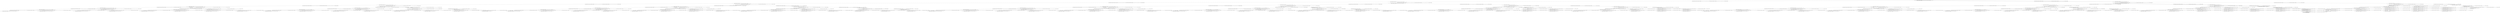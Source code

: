 strict digraph G {
  1 [ style="solid" label="SubconjuntosVertex[index=6, remaining=[1, 2, 3, 4, 5, 6, 7, 8, 9, 10, 11, 12, 13, 14, 15, 16, 17, 18, 19, 20]]" ];
  2 [ style="solid" label="SubconjuntosVertex[index=7, remaining=[1, 2, 3, 4, 5, 6, 7, 8, 9, 10, 11, 12, 13, 14, 15, 16, 17, 18, 19, 20]]" ];
  3 [ style="solid" label="SubconjuntosVertex[index=7, remaining=[1, 4, 5, 6, 7, 8, 9, 10, 11, 12, 13, 14, 16, 17, 18, 19, 20]]" ];
  4 [ style="solid" label="SubconjuntosVertex[index=5, remaining=[1, 2, 3, 4, 5, 6, 7, 8, 9, 10, 11, 12, 13, 14, 15, 16, 17, 18, 19, 20]]" ];
  5 [ style="solid" label="SubconjuntosVertex[index=6, remaining=[1, 2, 3, 4, 5, 6, 7, 8, 9, 10, 11, 12, 13, 14, 15, 17, 18]]" ];
  6 [ style="solid" label="SubconjuntosVertex[index=7, remaining=[1, 2, 3, 4, 5, 6, 7, 8, 9, 10, 11, 12, 13, 14, 15, 17, 18]]" ];
  7 [ style="solid" label="SubconjuntosVertex[index=7, remaining=[1, 4, 5, 6, 7, 8, 9, 10, 11, 12, 13, 14, 17, 18]]" ];
  8 [ style="solid" label="SubconjuntosVertex[index=4, remaining=[1, 2, 3, 4, 5, 6, 7, 8, 9, 10, 11, 12, 13, 14, 15, 16, 17, 18, 19, 20]]" ];
  9 [ style="solid" label="SubconjuntosVertex[index=6, remaining=[1, 2, 3, 4, 5, 6, 7, 8, 9, 10, 12, 13, 14, 15, 16, 20]]" ];
  10 [ style="solid" label="SubconjuntosVertex[index=7, remaining=[1, 2, 3, 4, 5, 6, 7, 8, 9, 10, 12, 13, 14, 15, 16, 20]]" ];
  11 [ style="solid" label="SubconjuntosVertex[index=7, remaining=[1, 4, 5, 6, 7, 8, 9, 10, 12, 13, 14, 16, 20]]" ];
  12 [ style="solid" label="SubconjuntosVertex[index=5, remaining=[1, 2, 3, 4, 5, 6, 7, 8, 9, 10, 12, 13, 14, 15, 16, 20]]" ];
  13 [ style="solid" label="SubconjuntosVertex[index=6, remaining=[1, 2, 3, 4, 5, 6, 7, 8, 9, 10, 12, 13, 14, 15]]" ];
  14 [ style="solid" label="SubconjuntosVertex[index=7, remaining=[1, 2, 3, 4, 5, 6, 7, 8, 9, 10, 12, 13, 14, 15]]" ];
  15 [ style="solid" label="SubconjuntosVertex[index=7, remaining=[1, 4, 5, 6, 7, 8, 9, 10, 12, 13, 14]]" ];
  16 [ style="solid" label="SubconjuntosVertex[index=3, remaining=[1, 2, 3, 4, 5, 6, 7, 8, 9, 10, 11, 12, 13, 14, 15, 16, 17, 18, 19, 20]]" ];
  17 [ style="solid" label="SubconjuntosVertex[index=6, remaining=[3, 4, 6, 7, 8, 10, 11, 12, 13, 14, 15, 16, 17, 18, 19, 20]]" ];
  18 [ style="solid" label="SubconjuntosVertex[index=7, remaining=[3, 4, 6, 7, 8, 10, 11, 12, 13, 14, 15, 16, 17, 18, 19, 20]]" ];
  19 [ style="solid" label="SubconjuntosVertex[index=7, remaining=[4, 6, 7, 8, 10, 11, 12, 13, 14, 16, 17, 18, 19, 20]]" ];
  20 [ style="solid" label="SubconjuntosVertex[index=5, remaining=[3, 4, 6, 7, 8, 10, 11, 12, 13, 14, 15, 16, 17, 18, 19, 20]]" ];
  21 [ style="solid" label="SubconjuntosVertex[index=6, remaining=[3, 4, 6, 7, 8, 10, 11, 12, 13, 14, 15, 17, 18]]" ];
  22 [ style="solid" label="SubconjuntosVertex[index=7, remaining=[3, 4, 6, 7, 8, 10, 11, 12, 13, 14, 15, 17, 18]]" ];
  23 [ style="solid" label="SubconjuntosVertex[index=7, remaining=[4, 6, 7, 8, 10, 11, 12, 13, 14, 17, 18]]" ];
  24 [ style="solid" label="SubconjuntosVertex[index=4, remaining=[3, 4, 6, 7, 8, 10, 11, 12, 13, 14, 15, 16, 17, 18, 19, 20]]" ];
  25 [ style="solid" label="SubconjuntosVertex[index=6, remaining=[3, 4, 6, 7, 8, 10, 12, 13, 14, 15, 16, 20]]" ];
  26 [ style="solid" label="SubconjuntosVertex[index=7, remaining=[3, 4, 6, 7, 8, 10, 12, 13, 14, 15, 16, 20]]" ];
  27 [ style="solid" label="SubconjuntosVertex[index=7, remaining=[4, 6, 7, 8, 10, 12, 13, 14, 16, 20]]" ];
  28 [ style="solid" label="SubconjuntosVertex[index=5, remaining=[3, 4, 6, 7, 8, 10, 12, 13, 14, 15, 16, 20]]" ];
  29 [ style="solid" label="SubconjuntosVertex[index=6, remaining=[3, 4, 6, 7, 8, 10, 12, 13, 14, 15]]" ];
  30 [ style="solid" label="SubconjuntosVertex[index=7, remaining=[3, 4, 6, 7, 8, 10, 12, 13, 14, 15]]" ];
  31 [ style="solid" label="SubconjuntosVertex[index=7, remaining=[4, 6, 7, 8, 10, 12, 13, 14]]" ];
  32 [ style="solid" label="SubconjuntosVertex[index=2, remaining=[1, 2, 3, 4, 5, 6, 7, 8, 9, 10, 11, 12, 13, 14, 15, 16, 17, 18, 19, 20]]" ];
  33 [ style="solid" label="SubconjuntosVertex[index=6, remaining=[1, 2, 3, 4, 5, 9, 10, 11, 13, 14, 16, 17, 18, 19, 20]]" ];
  34 [ style="solid" label="SubconjuntosVertex[index=7, remaining=[1, 2, 3, 4, 5, 9, 10, 11, 13, 14, 16, 17, 18, 19, 20]]" ];
  35 [ style="solid" label="SubconjuntosVertex[index=7, remaining=[1, 4, 5, 9, 10, 11, 13, 14, 16, 17, 18, 19, 20]]" ];
  36 [ style="solid" label="SubconjuntosVertex[index=5, remaining=[1, 2, 3, 4, 5, 9, 10, 11, 13, 14, 16, 17, 18, 19, 20]]" ];
  37 [ style="solid" label="SubconjuntosVertex[index=6, remaining=[1, 2, 3, 4, 5, 9, 10, 11, 13, 14, 17, 18]]" ];
  38 [ style="solid" label="SubconjuntosVertex[index=7, remaining=[1, 2, 3, 4, 5, 9, 10, 11, 13, 14, 17, 18]]" ];
  39 [ style="solid" label="SubconjuntosVertex[index=7, remaining=[1, 4, 5, 9, 10, 11, 13, 14, 17, 18]]" ];
  40 [ style="solid" label="SubconjuntosVertex[index=4, remaining=[1, 2, 3, 4, 5, 9, 10, 11, 13, 14, 16, 17, 18, 19, 20]]" ];
  41 [ style="solid" label="SubconjuntosVertex[index=6, remaining=[16, 1, 2, 3, 4, 20, 5, 9, 10, 13, 14]]" ];
  42 [ style="solid" label="SubconjuntosVertex[index=7, remaining=[16, 1, 2, 3, 4, 20, 5, 9, 10, 13, 14]]" ];
  43 [ style="solid" label="SubconjuntosVertex[index=7, remaining=[16, 1, 4, 20, 5, 9, 10, 13, 14]]" ];
  44 [ style="solid" label="SubconjuntosVertex[index=5, remaining=[1, 2, 3, 4, 5, 9, 10, 13, 14, 16, 20]]" ];
  45 [ style="solid" label="SubconjuntosVertex[index=6, remaining=[1, 2, 3, 4, 5, 9, 10, 13, 14]]" ];
  46 [ style="solid" label="SubconjuntosVertex[index=7, remaining=[1, 2, 3, 4, 5, 9, 10, 13, 14]]" ];
  47 [ style="solid" label="SubconjuntosVertex[index=7, remaining=[1, 4, 5, 9, 10, 13, 14]]" ];
  48 [ style="solid" label="SubconjuntosVertex[index=3, remaining=[1, 2, 3, 4, 5, 9, 10, 11, 13, 14, 16, 17, 18, 19, 20]]" ];
  49 [ style="solid" label="SubconjuntosVertex[index=6, remaining=[16, 17, 18, 3, 19, 4, 20, 10, 11, 13, 14]]" ];
  50 [ style="solid" label="SubconjuntosVertex[index=7, remaining=[16, 17, 18, 3, 19, 4, 20, 10, 11, 13, 14]]" ];
  51 [ style="solid" label="SubconjuntosVertex[index=7, remaining=[16, 17, 18, 19, 4, 20, 10, 11, 13, 14]]" ];
  52 [ style="solid" label="SubconjuntosVertex[index=5, remaining=[16, 17, 18, 3, 19, 4, 20, 10, 11, 13, 14]]" ];
  53 [ style="solid" label="SubconjuntosVertex[index=6, remaining=[17, 18, 3, 4, 10, 11, 13, 14]]" ];
  54 [ style="solid" label="SubconjuntosVertex[index=7, remaining=[17, 18, 3, 4, 10, 11, 13, 14]]" ];
  55 [ style="solid" label="SubconjuntosVertex[index=7, remaining=[17, 18, 4, 10, 11, 13, 14]]" ];
  56 [ style="solid" label="SubconjuntosVertex[index=4, remaining=[3, 4, 10, 11, 13, 14, 16, 17, 18, 19, 20]]" ];
  57 [ style="solid" label="SubconjuntosVertex[index=6, remaining=[16, 3, 4, 20, 10, 13, 14]]" ];
  58 [ style="solid" label="SubconjuntosVertex[index=7, remaining=[16, 3, 4, 20, 10, 13, 14]]" ];
  59 [ style="solid" label="SubconjuntosVertex[index=7, remaining=[16, 4, 20, 10, 13, 14]]" ];
  60 [ style="solid" label="SubconjuntosVertex[index=5, remaining=[16, 3, 4, 20, 10, 13, 14]]" ];
  61 [ style="solid" label="SubconjuntosVertex[index=6, remaining=[3, 4, 10, 13, 14]]" ];
  62 [ style="solid" label="SubconjuntosVertex[index=7, remaining=[3, 4, 10, 13, 14]]" ];
  63 [ style="solid" label="SubconjuntosVertex[index=1, remaining=[1, 2, 3, 4, 5, 6, 7, 8, 9, 10, 11, 12, 13, 14, 15, 16, 17, 18, 19, 20]]" ];
  64 [ style="solid" label="SubconjuntosVertex[index=6, remaining=[2, 3, 4, 6, 7, 8, 9, 11, 12, 13, 14, 15, 16, 17, 18, 19, 20]]" ];
  65 [ style="solid" label="SubconjuntosVertex[index=7, remaining=[2, 3, 4, 6, 7, 8, 9, 11, 12, 13, 14, 15, 16, 17, 18, 19, 20]]" ];
  66 [ style="solid" label="SubconjuntosVertex[index=7, remaining=[4, 6, 7, 8, 9, 11, 12, 13, 14, 16, 17, 18, 19, 20]]" ];
  67 [ style="solid" label="SubconjuntosVertex[index=5, remaining=[2, 3, 4, 6, 7, 8, 9, 11, 12, 13, 14, 15, 16, 17, 18, 19, 20]]" ];
  68 [ style="solid" label="SubconjuntosVertex[index=6, remaining=[2, 3, 4, 6, 7, 8, 9, 11, 12, 13, 14, 15, 17, 18]]" ];
  69 [ style="solid" label="SubconjuntosVertex[index=7, remaining=[2, 3, 4, 6, 7, 8, 9, 11, 12, 13, 14, 15, 17, 18]]" ];
  70 [ style="solid" label="SubconjuntosVertex[index=7, remaining=[4, 6, 7, 8, 9, 11, 12, 13, 14, 17, 18]]" ];
  71 [ style="solid" label="SubconjuntosVertex[index=4, remaining=[2, 3, 4, 6, 7, 8, 9, 11, 12, 13, 14, 15, 16, 17, 18, 19, 20]]" ];
  72 [ style="solid" label="SubconjuntosVertex[index=6, remaining=[2, 3, 4, 6, 7, 8, 9, 12, 13, 14, 15, 16, 20]]" ];
  73 [ style="solid" label="SubconjuntosVertex[index=7, remaining=[2, 3, 4, 6, 7, 8, 9, 12, 13, 14, 15, 16, 20]]" ];
  74 [ style="solid" label="SubconjuntosVertex[index=7, remaining=[4, 6, 7, 8, 9, 12, 13, 14, 16, 20]]" ];
  75 [ style="solid" label="SubconjuntosVertex[index=5, remaining=[2, 3, 4, 6, 7, 8, 9, 12, 13, 14, 15, 16, 20]]" ];
  76 [ style="solid" label="SubconjuntosVertex[index=6, remaining=[2, 3, 4, 6, 7, 8, 9, 12, 13, 14, 15]]" ];
  77 [ style="solid" label="SubconjuntosVertex[index=7, remaining=[2, 3, 4, 6, 7, 8, 9, 12, 13, 14, 15]]" ];
  78 [ style="solid" label="SubconjuntosVertex[index=7, remaining=[4, 6, 7, 8, 9, 12, 13, 14]]" ];
  79 [ style="solid" label="SubconjuntosVertex[index=3, remaining=[2, 3, 4, 6, 7, 8, 9, 11, 12, 13, 14, 15, 16, 17, 18, 19, 20]]" ];
  80 [ style="solid" label="SubconjuntosVertex[index=6, remaining=[3, 4, 6, 7, 8, 11, 12, 13, 14, 15, 16, 17, 18, 19, 20]]" ];
  81 [ style="solid" label="SubconjuntosVertex[index=7, remaining=[3, 4, 6, 7, 8, 11, 12, 13, 14, 15, 16, 17, 18, 19, 20]]" ];
  82 [ style="solid" label="SubconjuntosVertex[index=7, remaining=[4, 6, 7, 8, 11, 12, 13, 14, 16, 17, 18, 19, 20]]" ];
  83 [ style="solid" label="SubconjuntosVertex[index=5, remaining=[3, 4, 6, 7, 8, 11, 12, 13, 14, 15, 16, 17, 18, 19, 20]]" ];
  84 [ style="solid" label="SubconjuntosVertex[index=6, remaining=[3, 4, 6, 7, 8, 11, 12, 13, 14, 15, 17, 18]]" ];
  85 [ style="solid" label="SubconjuntosVertex[index=7, remaining=[3, 4, 6, 7, 8, 11, 12, 13, 14, 15, 17, 18]]" ];
  86 [ style="solid" label="SubconjuntosVertex[index=7, remaining=[4, 6, 7, 8, 11, 12, 13, 14, 17, 18]]" ];
  87 [ style="solid" label="SubconjuntosVertex[index=4, remaining=[3, 4, 6, 7, 8, 11, 12, 13, 14, 15, 16, 17, 18, 19, 20]]" ];
  88 [ style="solid" label="SubconjuntosVertex[index=6, remaining=[16, 3, 4, 20, 6, 7, 8, 12, 13, 14, 15]]" ];
  89 [ style="solid" label="SubconjuntosVertex[index=7, remaining=[16, 3, 4, 20, 6, 7, 8, 12, 13, 14, 15]]" ];
  90 [ style="solid" label="SubconjuntosVertex[index=7, remaining=[16, 4, 20, 6, 7, 8, 12, 13, 14]]" ];
  91 [ style="solid" label="SubconjuntosVertex[index=5, remaining=[3, 4, 6, 7, 8, 12, 13, 14, 15, 16, 20]]" ];
  92 [ style="solid" label="SubconjuntosVertex[index=6, remaining=[3, 4, 6, 7, 8, 12, 13, 14, 15]]" ];
  93 [ style="solid" label="SubconjuntosVertex[index=7, remaining=[3, 4, 6, 7, 8, 12, 13, 14, 15]]" ];
  94 [ style="solid" label="SubconjuntosVertex[index=7, remaining=[4, 6, 7, 8, 12, 13, 14]]" ];
  95 [ style="solid" label="SubconjuntosVertex[index=2, remaining=[2, 3, 4, 6, 7, 8, 9, 11, 12, 13, 14, 15, 16, 17, 18, 19, 20]]" ];
  96 [ style="solid" label="SubconjuntosVertex[index=6, remaining=[2, 3, 4, 9, 11, 13, 14, 16, 17, 18, 19, 20]]" ];
  97 [ style="solid" label="SubconjuntosVertex[index=7, remaining=[2, 3, 4, 9, 11, 13, 14, 16, 17, 18, 19, 20]]" ];
  98 [ style="solid" label="SubconjuntosVertex[index=7, remaining=[4, 9, 11, 13, 14, 16, 17, 18, 19, 20]]" ];
  99 [ style="solid" label="SubconjuntosVertex[index=5, remaining=[2, 3, 4, 9, 11, 13, 14, 16, 17, 18, 19, 20]]" ];
  100 [ style="solid" label="SubconjuntosVertex[index=6, remaining=[2, 3, 4, 9, 11, 13, 14, 17, 18]]" ];
  101 [ style="solid" label="SubconjuntosVertex[index=7, remaining=[17, 2, 18, 3, 4, 9, 11, 13, 14]]" ];
  102 [ style="solid" label="SubconjuntosVertex[index=7, remaining=[17, 18, 4, 9, 11, 13, 14]]" ];
  103 [ style="solid" label="SubconjuntosVertex[index=4, remaining=[2, 3, 4, 9, 11, 13, 14, 16, 17, 18, 19, 20]]" ];
  104 [ style="solid" label="SubconjuntosVertex[index=6, remaining=[16, 2, 3, 4, 20, 9, 13, 14]]" ];
  105 [ style="solid" label="SubconjuntosVertex[index=7, remaining=[16, 2, 3, 4, 20, 9, 13, 14]]" ];
  106 [ style="solid" label="SubconjuntosVertex[index=5, remaining=[2, 3, 4, 9, 13, 14, 16, 20]]" ];
  107 [ style="solid" label="SubconjuntosVertex[index=6, remaining=[2, 3, 4, 9, 13, 14]]" ];
  108 [ style="solid" label="SubconjuntosVertex[index=7, remaining=[2, 3, 4, 9, 13, 14]]" ];
  109 [ style="solid" label="SubconjuntosVertex[index=3, remaining=[2, 3, 4, 9, 11, 13, 14, 16, 17, 18, 19, 20]]" ];
  110 [ style="solid" label="SubconjuntosVertex[index=6, remaining=[16, 17, 18, 3, 19, 4, 20, 11, 13, 14]]" ];
  111 [ style="solid" label="SubconjuntosVertex[index=7, remaining=[16, 17, 18, 3, 19, 4, 20, 11, 13, 14]]" ];
  112 [ style="solid" label="SubconjuntosVertex[index=7, remaining=[16, 17, 18, 19, 4, 20, 11, 13, 14]]" ];
  113 [ style="solid" label="SubconjuntosVertex[index=5, remaining=[16, 17, 18, 3, 19, 4, 20, 11, 13, 14]]" ];
  114 [ style="solid" label="SubconjuntosVertex[index=6, remaining=[17, 18, 3, 4, 11, 13, 14]]" ];
  115 [ style="solid" label="SubconjuntosVertex[index=7, remaining=[17, 18, 3, 4, 11, 13, 14]]" ];
  116 [ style="solid" label="SubconjuntosVertex[index=4, remaining=[3, 4, 11, 13, 14, 16, 17, 18, 19, 20]]" ];
  117 [ style="solid" label="SubconjuntosVertex[index=6, remaining=[16, 3, 4, 20, 13, 14]]" ];
  118 [ style="solid" label="SubconjuntosVertex[index=7, remaining=[16, 3, 4, 20, 13, 14]]" ];
  119 [ style="solid" label="SubconjuntosVertex[index=5, remaining=[16, 3, 4, 20, 13, 14]]" ];
  120 [ style="solid" label="SubconjuntosVertex[index=6, remaining=[3, 4, 13, 14]]" ];
  121 [ style="solid" label="SubconjuntosVertex[index=7, remaining=[3, 4, 13, 14]]" ];
  122 [ style="bold" label="SubconjuntosVertex[index=0, remaining=[1, 2, 3, 4, 5, 6, 7, 8, 9, 10, 11, 12, 13, 14, 15, 16, 17, 18, 19, 20]]" ];
  123 [ style="solid" label="SubconjuntosVertex[index=6, remaining=[1, 2, 5, 6, 7, 8, 9, 10, 11, 12, 13, 14, 15, 16, 19]]" ];
  124 [ style="solid" label="SubconjuntosVertex[index=7, remaining=[1, 2, 5, 6, 7, 8, 9, 10, 11, 12, 13, 14, 15, 16, 19]]" ];
  125 [ style="solid" label="SubconjuntosVertex[index=7, remaining=[1, 5, 6, 7, 8, 9, 10, 11, 12, 13, 14, 16, 19]]" ];
  126 [ style="solid" label="SubconjuntosVertex[index=5, remaining=[1, 2, 5, 6, 7, 8, 9, 10, 11, 12, 13, 14, 15, 16, 19]]" ];
  127 [ style="solid" label="SubconjuntosVertex[index=6, remaining=[1, 2, 5, 6, 7, 8, 9, 10, 11, 12, 13, 14, 15]]" ];
  128 [ style="solid" label="SubconjuntosVertex[index=7, remaining=[1, 2, 5, 6, 7, 8, 9, 10, 11, 12, 13, 14, 15]]" ];
  129 [ style="solid" label="SubconjuntosVertex[index=7, remaining=[1, 5, 6, 7, 8, 9, 10, 11, 12, 13, 14]]" ];
  130 [ style="solid" label="SubconjuntosVertex[index=4, remaining=[1, 2, 5, 6, 7, 8, 9, 10, 11, 12, 13, 14, 15, 16, 19]]" ];
  131 [ style="solid" label="SubconjuntosVertex[index=6, remaining=[1, 2, 5, 6, 7, 8, 9, 10, 12, 13, 14, 15, 16]]" ];
  132 [ style="solid" label="SubconjuntosVertex[index=7, remaining=[1, 2, 5, 6, 7, 8, 9, 10, 12, 13, 14, 15, 16]]" ];
  133 [ style="solid" label="SubconjuntosVertex[index=7, remaining=[1, 5, 6, 7, 8, 9, 10, 12, 13, 14, 16]]" ];
  134 [ style="solid" label="SubconjuntosVertex[index=5, remaining=[1, 2, 5, 6, 7, 8, 9, 10, 12, 13, 14, 15, 16]]" ];
  135 [ style="solid" label="SubconjuntosVertex[index=6, remaining=[1, 2, 5, 6, 7, 8, 9, 10, 12, 13, 14, 15]]" ];
  136 [ style="solid" label="SubconjuntosVertex[index=7, remaining=[1, 2, 5, 6, 7, 8, 9, 10, 12, 13, 14, 15]]" ];
  137 [ style="solid" label="SubconjuntosVertex[index=7, remaining=[1, 5, 6, 7, 8, 9, 10, 12, 13, 14]]" ];
  138 [ style="solid" label="SubconjuntosVertex[index=3, remaining=[1, 2, 5, 6, 7, 8, 9, 10, 11, 12, 13, 14, 15, 16, 19]]" ];
  139 [ style="solid" label="SubconjuntosVertex[index=6, remaining=[16, 19, 6, 7, 8, 10, 11, 12, 13, 14, 15]]" ];
  140 [ style="solid" label="SubconjuntosVertex[index=7, remaining=[16, 19, 6, 7, 8, 10, 11, 12, 13, 14, 15]]" ];
  141 [ style="solid" label="SubconjuntosVertex[index=7, remaining=[16, 19, 6, 7, 8, 10, 11, 12, 13, 14]]" ];
  142 [ style="solid" label="SubconjuntosVertex[index=5, remaining=[16, 19, 6, 7, 8, 10, 11, 12, 13, 14, 15]]" ];
  143 [ style="solid" label="SubconjuntosVertex[index=6, remaining=[6, 7, 8, 10, 11, 12, 13, 14, 15]]" ];
  144 [ style="solid" label="SubconjuntosVertex[index=7, remaining=[6, 7, 8, 10, 11, 12, 13, 14, 15]]" ];
  145 [ style="solid" label="SubconjuntosVertex[index=7, remaining=[6, 7, 8, 10, 11, 12, 13, 14]]" ];
  146 [ style="solid" label="SubconjuntosVertex[index=4, remaining=[6, 7, 8, 10, 11, 12, 13, 14, 15, 16, 19]]" ];
  147 [ style="solid" label="SubconjuntosVertex[index=6, remaining=[16, 6, 7, 8, 10, 12, 13, 14, 15]]" ];
  148 [ style="solid" label="SubconjuntosVertex[index=7, remaining=[16, 6, 7, 8, 10, 12, 13, 14, 15]]" ];
  149 [ style="solid" label="SubconjuntosVertex[index=7, remaining=[16, 6, 7, 8, 10, 12, 13, 14]]" ];
  150 [ style="solid" label="SubconjuntosVertex[index=5, remaining=[16, 6, 7, 8, 10, 12, 13, 14, 15]]" ];
  151 [ style="solid" label="SubconjuntosVertex[index=6, remaining=[6, 7, 8, 10, 12, 13, 14, 15]]" ];
  152 [ style="solid" label="SubconjuntosVertex[index=7, remaining=[6, 7, 8, 10, 12, 13, 14, 15]]" ];
  153 [ style="bold" label="SubconjuntosVertex[index=2, remaining=[1, 2, 5, 6, 7, 8, 9, 10, 11, 12, 13, 14, 15, 16, 19]]" ];
  154 [ style="solid" label="SubconjuntosVertex[index=6, remaining=[16, 1, 2, 19, 5, 9, 10, 11, 13, 14]]" ];
  155 [ style="solid" label="SubconjuntosVertex[index=7, remaining=[16, 1, 2, 19, 5, 9, 10, 11, 13, 14]]" ];
  156 [ style="solid" label="SubconjuntosVertex[index=7, remaining=[16, 1, 19, 5, 9, 10, 11, 13, 14]]" ];
  157 [ style="solid" label="SubconjuntosVertex[index=5, remaining=[16, 1, 2, 19, 5, 9, 10, 11, 13, 14]]" ];
  158 [ style="solid" label="SubconjuntosVertex[index=6, remaining=[1, 2, 5, 9, 10, 11, 13, 14]]" ];
  159 [ style="solid" label="SubconjuntosVertex[index=7, remaining=[1, 2, 5, 9, 10, 11, 13, 14]]" ];
  160 [ style="solid" label="SubconjuntosVertex[index=4, remaining=[16, 1, 2, 19, 5, 9, 10, 11, 13, 14]]" ];
  161 [ style="solid" label="SubconjuntosVertex[index=6, remaining=[16, 1, 2, 5, 9, 10, 13, 14]]" ];
  162 [ style="solid" label="SubconjuntosVertex[index=7, remaining=[16, 1, 2, 5, 9, 10, 13, 14]]" ];
  163 [ style="solid" label="SubconjuntosVertex[index=5, remaining=[16, 1, 2, 5, 9, 10, 13, 14]]" ];
  164 [ style="solid" label="SubconjuntosVertex[index=6, remaining=[1, 2, 5, 9, 10, 13, 14]]" ];
  165 [ style="solid" label="SubconjuntosVertex[index=7, remaining=[1, 2, 5, 9, 10, 13, 14]]" ];
  166 [ style="bold" label="SubconjuntosVertex[index=3, remaining=[1, 2, 5, 9, 10, 11, 13, 14, 16, 19]]" ];
  167 [ style="solid" label="SubconjuntosVertex[index=6, remaining=[16, 19, 10, 11, 13, 14]]" ];
  168 [ style="solid" label="SubconjuntosVertex[index=7, remaining=[16, 19, 10, 11, 13, 14]]" ];
  169 [ style="bold" label="SubconjuntosVertex[index=5, remaining=[16, 19, 10, 11, 13, 14]]" ];
  170 [ style="bold" label="SubconjuntosVertex[index=7, remaining=[10, 11, 13, 14]]" ];
  171 [ style="bold" label="SubconjuntosVertex[index=8, remaining=[]]" ];
  172 [ style="bold" label="SubconjuntosVertex[index=6, remaining=[10, 11, 13, 14]]" ];
  173 [ style="bold" label="SubconjuntosVertex[index=4, remaining=[16, 19, 10, 11, 13, 14]]" ];
  174 [ style="bold" label="SubconjuntosVertex[index=1, remaining=[1, 2, 5, 6, 7, 8, 9, 10, 11, 12, 13, 14, 15, 16, 19]]" ];
  175 [ style="solid" label="SubconjuntosVertex[index=6, remaining=[2, 6, 7, 8, 9, 11, 12, 13, 14, 15, 16, 19]]" ];
  176 [ style="solid" label="SubconjuntosVertex[index=7, remaining=[2, 6, 7, 8, 9, 11, 12, 13, 14, 15, 16, 19]]" ];
  177 [ style="solid" label="SubconjuntosVertex[index=5, remaining=[2, 6, 7, 8, 9, 11, 12, 13, 14, 15, 16, 19]]" ];
  178 [ style="solid" label="SubconjuntosVertex[index=6, remaining=[2, 6, 7, 8, 9, 11, 12, 13, 14, 15]]" ];
  179 [ style="solid" label="SubconjuntosVertex[index=7, remaining=[2, 6, 7, 8, 9, 11, 12, 13, 14, 15]]" ];
  180 [ style="solid" label="SubconjuntosVertex[index=4, remaining=[2, 6, 7, 8, 9, 11, 12, 13, 14, 15, 16, 19]]" ];
  181 [ style="solid" label="SubconjuntosVertex[index=6, remaining=[16, 2, 6, 7, 8, 9, 12, 13, 14, 15]]" ];
  182 [ style="solid" label="SubconjuntosVertex[index=7, remaining=[16, 2, 6, 7, 8, 9, 12, 13, 14, 15]]" ];
  183 [ style="solid" label="SubconjuntosVertex[index=5, remaining=[2, 6, 7, 8, 9, 12, 13, 14, 15, 16]]" ];
  184 [ style="solid" label="SubconjuntosVertex[index=3, remaining=[2, 6, 7, 8, 9, 11, 12, 13, 14, 15, 16, 19]]" ];
  185 [ style="solid" label="SubconjuntosVertex[index=6, remaining=[16, 19, 6, 7, 8, 11, 12, 13, 14, 15]]" ];
  186 [ style="solid" label="SubconjuntosVertex[index=7, remaining=[16, 19, 6, 7, 8, 11, 12, 13, 14, 15]]" ];
  187 [ style="solid" label="SubconjuntosVertex[index=5, remaining=[16, 19, 6, 7, 8, 11, 12, 13, 14, 15]]" ];
  188 [ style="solid" label="SubconjuntosVertex[index=6, remaining=[6, 7, 8, 11, 12, 13, 14, 15]]" ];
  189 [ style="solid" label="SubconjuntosVertex[index=7, remaining=[6, 7, 8, 11, 12, 13, 14, 15]]" ];
  190 [ style="solid" label="SubconjuntosVertex[index=4, remaining=[6, 7, 8, 11, 12, 13, 14, 15, 16, 19]]" ];
  191 [ style="solid" label="SubconjuntosVertex[index=5, remaining=[16, 6, 7, 8, 12, 13, 14, 15]]" ];
  192 [ style="solid" label="SubconjuntosVertex[index=2, remaining=[2, 6, 7, 8, 9, 11, 12, 13, 14, 15, 16, 19]]" ];
  193 [ style="solid" label="SubconjuntosVertex[index=4, remaining=[16, 2, 19, 9, 11, 13, 14]]" ];
  194 [ style="solid" label="SubconjuntosVertex[index=5, remaining=[16, 2, 19, 9, 11, 13, 14]]" ];
  195 [ style="solid" label="SubconjuntosVertex[index=3, remaining=[2, 9, 11, 13, 14, 16, 19]]" ];
  1 -> 2 [ style="solid" label="SubconjuntosEdge[source=SubconjuntosVertex[index=6, remaining=[1, 2, 3, 4, 5, 6, 7, 8, 9, 10, 11, 12, 13, 14, 15, 16, 17, 18, 19, 20]], target=SubconjuntosVertex[index=7, remaining=[1, 2, 3, 4, 5, 6, 7, 8, 9, 10, 11, 12, 13, 14, 15, 16, 17, 18, 19, 20]], action=0, weight=0.0]" ];
  1 -> 3 [ style="solid" label="SubconjuntosEdge[source=SubconjuntosVertex[index=6, remaining=[1, 2, 3, 4, 5, 6, 7, 8, 9, 10, 11, 12, 13, 14, 15, 16, 17, 18, 19, 20]], target=SubconjuntosVertex[index=7, remaining=[1, 4, 5, 6, 7, 8, 9, 10, 11, 12, 13, 14, 16, 17, 18, 19, 20]], action=1, weight=5.0]" ];
  4 -> 1 [ style="solid" label="SubconjuntosEdge[source=SubconjuntosVertex[index=5, remaining=[1, 2, 3, 4, 5, 6, 7, 8, 9, 10, 11, 12, 13, 14, 15, 16, 17, 18, 19, 20]], target=SubconjuntosVertex[index=6, remaining=[1, 2, 3, 4, 5, 6, 7, 8, 9, 10, 11, 12, 13, 14, 15, 16, 17, 18, 19, 20]], action=0, weight=0.0]" ];
  5 -> 6 [ style="solid" label="SubconjuntosEdge[source=SubconjuntosVertex[index=6, remaining=[1, 2, 3, 4, 5, 6, 7, 8, 9, 10, 11, 12, 13, 14, 15, 17, 18]], target=SubconjuntosVertex[index=7, remaining=[1, 2, 3, 4, 5, 6, 7, 8, 9, 10, 11, 12, 13, 14, 15, 17, 18]], action=0, weight=0.0]" ];
  5 -> 7 [ style="solid" label="SubconjuntosEdge[source=SubconjuntosVertex[index=6, remaining=[1, 2, 3, 4, 5, 6, 7, 8, 9, 10, 11, 12, 13, 14, 15, 17, 18]], target=SubconjuntosVertex[index=7, remaining=[1, 4, 5, 6, 7, 8, 9, 10, 11, 12, 13, 14, 17, 18]], action=1, weight=5.0]" ];
  4 -> 5 [ style="solid" label="SubconjuntosEdge[source=SubconjuntosVertex[index=5, remaining=[1, 2, 3, 4, 5, 6, 7, 8, 9, 10, 11, 12, 13, 14, 15, 16, 17, 18, 19, 20]], target=SubconjuntosVertex[index=6, remaining=[1, 2, 3, 4, 5, 6, 7, 8, 9, 10, 11, 12, 13, 14, 15, 17, 18]], action=1, weight=1.0]" ];
  8 -> 4 [ style="solid" label="SubconjuntosEdge[source=SubconjuntosVertex[index=4, remaining=[1, 2, 3, 4, 5, 6, 7, 8, 9, 10, 11, 12, 13, 14, 15, 16, 17, 18, 19, 20]], target=SubconjuntosVertex[index=5, remaining=[1, 2, 3, 4, 5, 6, 7, 8, 9, 10, 11, 12, 13, 14, 15, 16, 17, 18, 19, 20]], action=0, weight=0.0]" ];
  9 -> 10 [ style="solid" label="SubconjuntosEdge[source=SubconjuntosVertex[index=6, remaining=[1, 2, 3, 4, 5, 6, 7, 8, 9, 10, 12, 13, 14, 15, 16, 20]], target=SubconjuntosVertex[index=7, remaining=[1, 2, 3, 4, 5, 6, 7, 8, 9, 10, 12, 13, 14, 15, 16, 20]], action=0, weight=0.0]" ];
  9 -> 11 [ style="solid" label="SubconjuntosEdge[source=SubconjuntosVertex[index=6, remaining=[1, 2, 3, 4, 5, 6, 7, 8, 9, 10, 12, 13, 14, 15, 16, 20]], target=SubconjuntosVertex[index=7, remaining=[1, 4, 5, 6, 7, 8, 9, 10, 12, 13, 14, 16, 20]], action=1, weight=5.0]" ];
  12 -> 9 [ style="solid" label="SubconjuntosEdge[source=SubconjuntosVertex[index=5, remaining=[1, 2, 3, 4, 5, 6, 7, 8, 9, 10, 12, 13, 14, 15, 16, 20]], target=SubconjuntosVertex[index=6, remaining=[1, 2, 3, 4, 5, 6, 7, 8, 9, 10, 12, 13, 14, 15, 16, 20]], action=0, weight=0.0]" ];
  13 -> 14 [ style="solid" label="SubconjuntosEdge[source=SubconjuntosVertex[index=6, remaining=[1, 2, 3, 4, 5, 6, 7, 8, 9, 10, 12, 13, 14, 15]], target=SubconjuntosVertex[index=7, remaining=[1, 2, 3, 4, 5, 6, 7, 8, 9, 10, 12, 13, 14, 15]], action=0, weight=0.0]" ];
  13 -> 15 [ style="solid" label="SubconjuntosEdge[source=SubconjuntosVertex[index=6, remaining=[1, 2, 3, 4, 5, 6, 7, 8, 9, 10, 12, 13, 14, 15]], target=SubconjuntosVertex[index=7, remaining=[1, 4, 5, 6, 7, 8, 9, 10, 12, 13, 14]], action=1, weight=5.0]" ];
  12 -> 13 [ style="solid" label="SubconjuntosEdge[source=SubconjuntosVertex[index=5, remaining=[1, 2, 3, 4, 5, 6, 7, 8, 9, 10, 12, 13, 14, 15, 16, 20]], target=SubconjuntosVertex[index=6, remaining=[1, 2, 3, 4, 5, 6, 7, 8, 9, 10, 12, 13, 14, 15]], action=1, weight=1.0]" ];
  8 -> 12 [ style="solid" label="SubconjuntosEdge[source=SubconjuntosVertex[index=4, remaining=[1, 2, 3, 4, 5, 6, 7, 8, 9, 10, 11, 12, 13, 14, 15, 16, 17, 18, 19, 20]], target=SubconjuntosVertex[index=5, remaining=[1, 2, 3, 4, 5, 6, 7, 8, 9, 10, 12, 13, 14, 15, 16, 20]], action=1, weight=2.0]" ];
  16 -> 8 [ style="solid" label="SubconjuntosEdge[source=SubconjuntosVertex[index=3, remaining=[1, 2, 3, 4, 5, 6, 7, 8, 9, 10, 11, 12, 13, 14, 15, 16, 17, 18, 19, 20]], target=SubconjuntosVertex[index=4, remaining=[1, 2, 3, 4, 5, 6, 7, 8, 9, 10, 11, 12, 13, 14, 15, 16, 17, 18, 19, 20]], action=0, weight=0.0]" ];
  17 -> 18 [ style="solid" label="SubconjuntosEdge[source=SubconjuntosVertex[index=6, remaining=[3, 4, 6, 7, 8, 10, 11, 12, 13, 14, 15, 16, 17, 18, 19, 20]], target=SubconjuntosVertex[index=7, remaining=[3, 4, 6, 7, 8, 10, 11, 12, 13, 14, 15, 16, 17, 18, 19, 20]], action=0, weight=0.0]" ];
  17 -> 19 [ style="solid" label="SubconjuntosEdge[source=SubconjuntosVertex[index=6, remaining=[3, 4, 6, 7, 8, 10, 11, 12, 13, 14, 15, 16, 17, 18, 19, 20]], target=SubconjuntosVertex[index=7, remaining=[4, 6, 7, 8, 10, 11, 12, 13, 14, 16, 17, 18, 19, 20]], action=1, weight=5.0]" ];
  20 -> 17 [ style="solid" label="SubconjuntosEdge[source=SubconjuntosVertex[index=5, remaining=[3, 4, 6, 7, 8, 10, 11, 12, 13, 14, 15, 16, 17, 18, 19, 20]], target=SubconjuntosVertex[index=6, remaining=[3, 4, 6, 7, 8, 10, 11, 12, 13, 14, 15, 16, 17, 18, 19, 20]], action=0, weight=0.0]" ];
  21 -> 22 [ style="solid" label="SubconjuntosEdge[source=SubconjuntosVertex[index=6, remaining=[3, 4, 6, 7, 8, 10, 11, 12, 13, 14, 15, 17, 18]], target=SubconjuntosVertex[index=7, remaining=[3, 4, 6, 7, 8, 10, 11, 12, 13, 14, 15, 17, 18]], action=0, weight=0.0]" ];
  21 -> 23 [ style="solid" label="SubconjuntosEdge[source=SubconjuntosVertex[index=6, remaining=[3, 4, 6, 7, 8, 10, 11, 12, 13, 14, 15, 17, 18]], target=SubconjuntosVertex[index=7, remaining=[4, 6, 7, 8, 10, 11, 12, 13, 14, 17, 18]], action=1, weight=5.0]" ];
  20 -> 21 [ style="solid" label="SubconjuntosEdge[source=SubconjuntosVertex[index=5, remaining=[3, 4, 6, 7, 8, 10, 11, 12, 13, 14, 15, 16, 17, 18, 19, 20]], target=SubconjuntosVertex[index=6, remaining=[3, 4, 6, 7, 8, 10, 11, 12, 13, 14, 15, 17, 18]], action=1, weight=1.0]" ];
  24 -> 20 [ style="solid" label="SubconjuntosEdge[source=SubconjuntosVertex[index=4, remaining=[3, 4, 6, 7, 8, 10, 11, 12, 13, 14, 15, 16, 17, 18, 19, 20]], target=SubconjuntosVertex[index=5, remaining=[3, 4, 6, 7, 8, 10, 11, 12, 13, 14, 15, 16, 17, 18, 19, 20]], action=0, weight=0.0]" ];
  25 -> 26 [ style="solid" label="SubconjuntosEdge[source=SubconjuntosVertex[index=6, remaining=[3, 4, 6, 7, 8, 10, 12, 13, 14, 15, 16, 20]], target=SubconjuntosVertex[index=7, remaining=[3, 4, 6, 7, 8, 10, 12, 13, 14, 15, 16, 20]], action=0, weight=0.0]" ];
  25 -> 27 [ style="solid" label="SubconjuntosEdge[source=SubconjuntosVertex[index=6, remaining=[3, 4, 6, 7, 8, 10, 12, 13, 14, 15, 16, 20]], target=SubconjuntosVertex[index=7, remaining=[4, 6, 7, 8, 10, 12, 13, 14, 16, 20]], action=1, weight=5.0]" ];
  28 -> 25 [ style="solid" label="SubconjuntosEdge[source=SubconjuntosVertex[index=5, remaining=[3, 4, 6, 7, 8, 10, 12, 13, 14, 15, 16, 20]], target=SubconjuntosVertex[index=6, remaining=[3, 4, 6, 7, 8, 10, 12, 13, 14, 15, 16, 20]], action=0, weight=0.0]" ];
  29 -> 30 [ style="solid" label="SubconjuntosEdge[source=SubconjuntosVertex[index=6, remaining=[3, 4, 6, 7, 8, 10, 12, 13, 14, 15]], target=SubconjuntosVertex[index=7, remaining=[3, 4, 6, 7, 8, 10, 12, 13, 14, 15]], action=0, weight=0.0]" ];
  29 -> 31 [ style="solid" label="SubconjuntosEdge[source=SubconjuntosVertex[index=6, remaining=[3, 4, 6, 7, 8, 10, 12, 13, 14, 15]], target=SubconjuntosVertex[index=7, remaining=[4, 6, 7, 8, 10, 12, 13, 14]], action=1, weight=5.0]" ];
  28 -> 29 [ style="solid" label="SubconjuntosEdge[source=SubconjuntosVertex[index=5, remaining=[3, 4, 6, 7, 8, 10, 12, 13, 14, 15, 16, 20]], target=SubconjuntosVertex[index=6, remaining=[3, 4, 6, 7, 8, 10, 12, 13, 14, 15]], action=1, weight=1.0]" ];
  24 -> 28 [ style="solid" label="SubconjuntosEdge[source=SubconjuntosVertex[index=4, remaining=[3, 4, 6, 7, 8, 10, 11, 12, 13, 14, 15, 16, 17, 18, 19, 20]], target=SubconjuntosVertex[index=5, remaining=[3, 4, 6, 7, 8, 10, 12, 13, 14, 15, 16, 20]], action=1, weight=2.0]" ];
  16 -> 24 [ style="solid" label="SubconjuntosEdge[source=SubconjuntosVertex[index=3, remaining=[1, 2, 3, 4, 5, 6, 7, 8, 9, 10, 11, 12, 13, 14, 15, 16, 17, 18, 19, 20]], target=SubconjuntosVertex[index=4, remaining=[3, 4, 6, 7, 8, 10, 11, 12, 13, 14, 15, 16, 17, 18, 19, 20]], action=1, weight=1.0]" ];
  32 -> 16 [ style="solid" label="SubconjuntosEdge[source=SubconjuntosVertex[index=2, remaining=[1, 2, 3, 4, 5, 6, 7, 8, 9, 10, 11, 12, 13, 14, 15, 16, 17, 18, 19, 20]], target=SubconjuntosVertex[index=3, remaining=[1, 2, 3, 4, 5, 6, 7, 8, 9, 10, 11, 12, 13, 14, 15, 16, 17, 18, 19, 20]], action=0, weight=0.0]" ];
  33 -> 34 [ style="solid" label="SubconjuntosEdge[source=SubconjuntosVertex[index=6, remaining=[1, 2, 3, 4, 5, 9, 10, 11, 13, 14, 16, 17, 18, 19, 20]], target=SubconjuntosVertex[index=7, remaining=[1, 2, 3, 4, 5, 9, 10, 11, 13, 14, 16, 17, 18, 19, 20]], action=0, weight=0.0]" ];
  33 -> 35 [ style="solid" label="SubconjuntosEdge[source=SubconjuntosVertex[index=6, remaining=[1, 2, 3, 4, 5, 9, 10, 11, 13, 14, 16, 17, 18, 19, 20]], target=SubconjuntosVertex[index=7, remaining=[1, 4, 5, 9, 10, 11, 13, 14, 16, 17, 18, 19, 20]], action=1, weight=5.0]" ];
  36 -> 33 [ style="solid" label="SubconjuntosEdge[source=SubconjuntosVertex[index=5, remaining=[1, 2, 3, 4, 5, 9, 10, 11, 13, 14, 16, 17, 18, 19, 20]], target=SubconjuntosVertex[index=6, remaining=[1, 2, 3, 4, 5, 9, 10, 11, 13, 14, 16, 17, 18, 19, 20]], action=0, weight=0.0]" ];
  37 -> 38 [ style="solid" label="SubconjuntosEdge[source=SubconjuntosVertex[index=6, remaining=[1, 2, 3, 4, 5, 9, 10, 11, 13, 14, 17, 18]], target=SubconjuntosVertex[index=7, remaining=[1, 2, 3, 4, 5, 9, 10, 11, 13, 14, 17, 18]], action=0, weight=0.0]" ];
  37 -> 39 [ style="solid" label="SubconjuntosEdge[source=SubconjuntosVertex[index=6, remaining=[1, 2, 3, 4, 5, 9, 10, 11, 13, 14, 17, 18]], target=SubconjuntosVertex[index=7, remaining=[1, 4, 5, 9, 10, 11, 13, 14, 17, 18]], action=1, weight=5.0]" ];
  36 -> 37 [ style="solid" label="SubconjuntosEdge[source=SubconjuntosVertex[index=5, remaining=[1, 2, 3, 4, 5, 9, 10, 11, 13, 14, 16, 17, 18, 19, 20]], target=SubconjuntosVertex[index=6, remaining=[1, 2, 3, 4, 5, 9, 10, 11, 13, 14, 17, 18]], action=1, weight=1.0]" ];
  40 -> 36 [ style="solid" label="SubconjuntosEdge[source=SubconjuntosVertex[index=4, remaining=[1, 2, 3, 4, 5, 9, 10, 11, 13, 14, 16, 17, 18, 19, 20]], target=SubconjuntosVertex[index=5, remaining=[1, 2, 3, 4, 5, 9, 10, 11, 13, 14, 16, 17, 18, 19, 20]], action=0, weight=0.0]" ];
  41 -> 42 [ style="solid" label="SubconjuntosEdge[source=SubconjuntosVertex[index=6, remaining=[16, 1, 2, 3, 4, 20, 5, 9, 10, 13, 14]], target=SubconjuntosVertex[index=7, remaining=[16, 1, 2, 3, 4, 20, 5, 9, 10, 13, 14]], action=0, weight=0.0]" ];
  41 -> 43 [ style="solid" label="SubconjuntosEdge[source=SubconjuntosVertex[index=6, remaining=[16, 1, 2, 3, 4, 20, 5, 9, 10, 13, 14]], target=SubconjuntosVertex[index=7, remaining=[16, 1, 4, 20, 5, 9, 10, 13, 14]], action=1, weight=5.0]" ];
  44 -> 41 [ style="solid" label="SubconjuntosEdge[source=SubconjuntosVertex[index=5, remaining=[1, 2, 3, 4, 5, 9, 10, 13, 14, 16, 20]], target=SubconjuntosVertex[index=6, remaining=[16, 1, 2, 3, 4, 20, 5, 9, 10, 13, 14]], action=0, weight=0.0]" ];
  45 -> 46 [ style="solid" label="SubconjuntosEdge[source=SubconjuntosVertex[index=6, remaining=[1, 2, 3, 4, 5, 9, 10, 13, 14]], target=SubconjuntosVertex[index=7, remaining=[1, 2, 3, 4, 5, 9, 10, 13, 14]], action=0, weight=0.0]" ];
  45 -> 47 [ style="solid" label="SubconjuntosEdge[source=SubconjuntosVertex[index=6, remaining=[1, 2, 3, 4, 5, 9, 10, 13, 14]], target=SubconjuntosVertex[index=7, remaining=[1, 4, 5, 9, 10, 13, 14]], action=1, weight=5.0]" ];
  44 -> 45 [ style="solid" label="SubconjuntosEdge[source=SubconjuntosVertex[index=5, remaining=[1, 2, 3, 4, 5, 9, 10, 13, 14, 16, 20]], target=SubconjuntosVertex[index=6, remaining=[1, 2, 3, 4, 5, 9, 10, 13, 14]], action=1, weight=1.0]" ];
  40 -> 44 [ style="solid" label="SubconjuntosEdge[source=SubconjuntosVertex[index=4, remaining=[1, 2, 3, 4, 5, 9, 10, 11, 13, 14, 16, 17, 18, 19, 20]], target=SubconjuntosVertex[index=5, remaining=[1, 2, 3, 4, 5, 9, 10, 13, 14, 16, 20]], action=1, weight=2.0]" ];
  48 -> 40 [ style="solid" label="SubconjuntosEdge[source=SubconjuntosVertex[index=3, remaining=[1, 2, 3, 4, 5, 9, 10, 11, 13, 14, 16, 17, 18, 19, 20]], target=SubconjuntosVertex[index=4, remaining=[1, 2, 3, 4, 5, 9, 10, 11, 13, 14, 16, 17, 18, 19, 20]], action=0, weight=0.0]" ];
  49 -> 50 [ style="solid" label="SubconjuntosEdge[source=SubconjuntosVertex[index=6, remaining=[16, 17, 18, 3, 19, 4, 20, 10, 11, 13, 14]], target=SubconjuntosVertex[index=7, remaining=[16, 17, 18, 3, 19, 4, 20, 10, 11, 13, 14]], action=0, weight=0.0]" ];
  49 -> 51 [ style="solid" label="SubconjuntosEdge[source=SubconjuntosVertex[index=6, remaining=[16, 17, 18, 3, 19, 4, 20, 10, 11, 13, 14]], target=SubconjuntosVertex[index=7, remaining=[16, 17, 18, 19, 4, 20, 10, 11, 13, 14]], action=1, weight=5.0]" ];
  52 -> 49 [ style="solid" label="SubconjuntosEdge[source=SubconjuntosVertex[index=5, remaining=[16, 17, 18, 3, 19, 4, 20, 10, 11, 13, 14]], target=SubconjuntosVertex[index=6, remaining=[16, 17, 18, 3, 19, 4, 20, 10, 11, 13, 14]], action=0, weight=0.0]" ];
  53 -> 54 [ style="solid" label="SubconjuntosEdge[source=SubconjuntosVertex[index=6, remaining=[17, 18, 3, 4, 10, 11, 13, 14]], target=SubconjuntosVertex[index=7, remaining=[17, 18, 3, 4, 10, 11, 13, 14]], action=0, weight=0.0]" ];
  53 -> 55 [ style="solid" label="SubconjuntosEdge[source=SubconjuntosVertex[index=6, remaining=[17, 18, 3, 4, 10, 11, 13, 14]], target=SubconjuntosVertex[index=7, remaining=[17, 18, 4, 10, 11, 13, 14]], action=1, weight=5.0]" ];
  52 -> 53 [ style="solid" label="SubconjuntosEdge[source=SubconjuntosVertex[index=5, remaining=[16, 17, 18, 3, 19, 4, 20, 10, 11, 13, 14]], target=SubconjuntosVertex[index=6, remaining=[17, 18, 3, 4, 10, 11, 13, 14]], action=1, weight=1.0]" ];
  56 -> 52 [ style="solid" label="SubconjuntosEdge[source=SubconjuntosVertex[index=4, remaining=[3, 4, 10, 11, 13, 14, 16, 17, 18, 19, 20]], target=SubconjuntosVertex[index=5, remaining=[16, 17, 18, 3, 19, 4, 20, 10, 11, 13, 14]], action=0, weight=0.0]" ];
  57 -> 58 [ style="solid" label="SubconjuntosEdge[source=SubconjuntosVertex[index=6, remaining=[16, 3, 4, 20, 10, 13, 14]], target=SubconjuntosVertex[index=7, remaining=[16, 3, 4, 20, 10, 13, 14]], action=0, weight=0.0]" ];
  57 -> 59 [ style="solid" label="SubconjuntosEdge[source=SubconjuntosVertex[index=6, remaining=[16, 3, 4, 20, 10, 13, 14]], target=SubconjuntosVertex[index=7, remaining=[16, 4, 20, 10, 13, 14]], action=1, weight=5.0]" ];
  60 -> 57 [ style="solid" label="SubconjuntosEdge[source=SubconjuntosVertex[index=5, remaining=[16, 3, 4, 20, 10, 13, 14]], target=SubconjuntosVertex[index=6, remaining=[16, 3, 4, 20, 10, 13, 14]], action=0, weight=0.0]" ];
  61 -> 62 [ style="solid" label="SubconjuntosEdge[source=SubconjuntosVertex[index=6, remaining=[3, 4, 10, 13, 14]], target=SubconjuntosVertex[index=7, remaining=[3, 4, 10, 13, 14]], action=0, weight=0.0]" ];
  60 -> 61 [ style="solid" label="SubconjuntosEdge[source=SubconjuntosVertex[index=5, remaining=[16, 3, 4, 20, 10, 13, 14]], target=SubconjuntosVertex[index=6, remaining=[3, 4, 10, 13, 14]], action=1, weight=1.0]" ];
  56 -> 60 [ style="solid" label="SubconjuntosEdge[source=SubconjuntosVertex[index=4, remaining=[3, 4, 10, 11, 13, 14, 16, 17, 18, 19, 20]], target=SubconjuntosVertex[index=5, remaining=[16, 3, 4, 20, 10, 13, 14]], action=1, weight=2.0]" ];
  48 -> 56 [ style="solid" label="SubconjuntosEdge[source=SubconjuntosVertex[index=3, remaining=[1, 2, 3, 4, 5, 9, 10, 11, 13, 14, 16, 17, 18, 19, 20]], target=SubconjuntosVertex[index=4, remaining=[3, 4, 10, 11, 13, 14, 16, 17, 18, 19, 20]], action=1, weight=1.0]" ];
  32 -> 48 [ style="solid" label="SubconjuntosEdge[source=SubconjuntosVertex[index=2, remaining=[1, 2, 3, 4, 5, 6, 7, 8, 9, 10, 11, 12, 13, 14, 15, 16, 17, 18, 19, 20]], target=SubconjuntosVertex[index=3, remaining=[1, 2, 3, 4, 5, 9, 10, 11, 13, 14, 16, 17, 18, 19, 20]], action=1, weight=3.0]" ];
  63 -> 32 [ style="solid" label="SubconjuntosEdge[source=SubconjuntosVertex[index=1, remaining=[1, 2, 3, 4, 5, 6, 7, 8, 9, 10, 11, 12, 13, 14, 15, 16, 17, 18, 19, 20]], target=SubconjuntosVertex[index=2, remaining=[1, 2, 3, 4, 5, 6, 7, 8, 9, 10, 11, 12, 13, 14, 15, 16, 17, 18, 19, 20]], action=0, weight=0.0]" ];
  64 -> 65 [ style="solid" label="SubconjuntosEdge[source=SubconjuntosVertex[index=6, remaining=[2, 3, 4, 6, 7, 8, 9, 11, 12, 13, 14, 15, 16, 17, 18, 19, 20]], target=SubconjuntosVertex[index=7, remaining=[2, 3, 4, 6, 7, 8, 9, 11, 12, 13, 14, 15, 16, 17, 18, 19, 20]], action=0, weight=0.0]" ];
  64 -> 66 [ style="solid" label="SubconjuntosEdge[source=SubconjuntosVertex[index=6, remaining=[2, 3, 4, 6, 7, 8, 9, 11, 12, 13, 14, 15, 16, 17, 18, 19, 20]], target=SubconjuntosVertex[index=7, remaining=[4, 6, 7, 8, 9, 11, 12, 13, 14, 16, 17, 18, 19, 20]], action=1, weight=5.0]" ];
  67 -> 64 [ style="solid" label="SubconjuntosEdge[source=SubconjuntosVertex[index=5, remaining=[2, 3, 4, 6, 7, 8, 9, 11, 12, 13, 14, 15, 16, 17, 18, 19, 20]], target=SubconjuntosVertex[index=6, remaining=[2, 3, 4, 6, 7, 8, 9, 11, 12, 13, 14, 15, 16, 17, 18, 19, 20]], action=0, weight=0.0]" ];
  68 -> 69 [ style="solid" label="SubconjuntosEdge[source=SubconjuntosVertex[index=6, remaining=[2, 3, 4, 6, 7, 8, 9, 11, 12, 13, 14, 15, 17, 18]], target=SubconjuntosVertex[index=7, remaining=[2, 3, 4, 6, 7, 8, 9, 11, 12, 13, 14, 15, 17, 18]], action=0, weight=0.0]" ];
  68 -> 70 [ style="solid" label="SubconjuntosEdge[source=SubconjuntosVertex[index=6, remaining=[2, 3, 4, 6, 7, 8, 9, 11, 12, 13, 14, 15, 17, 18]], target=SubconjuntosVertex[index=7, remaining=[4, 6, 7, 8, 9, 11, 12, 13, 14, 17, 18]], action=1, weight=5.0]" ];
  67 -> 68 [ style="solid" label="SubconjuntosEdge[source=SubconjuntosVertex[index=5, remaining=[2, 3, 4, 6, 7, 8, 9, 11, 12, 13, 14, 15, 16, 17, 18, 19, 20]], target=SubconjuntosVertex[index=6, remaining=[2, 3, 4, 6, 7, 8, 9, 11, 12, 13, 14, 15, 17, 18]], action=1, weight=1.0]" ];
  71 -> 67 [ style="solid" label="SubconjuntosEdge[source=SubconjuntosVertex[index=4, remaining=[2, 3, 4, 6, 7, 8, 9, 11, 12, 13, 14, 15, 16, 17, 18, 19, 20]], target=SubconjuntosVertex[index=5, remaining=[2, 3, 4, 6, 7, 8, 9, 11, 12, 13, 14, 15, 16, 17, 18, 19, 20]], action=0, weight=0.0]" ];
  72 -> 73 [ style="solid" label="SubconjuntosEdge[source=SubconjuntosVertex[index=6, remaining=[2, 3, 4, 6, 7, 8, 9, 12, 13, 14, 15, 16, 20]], target=SubconjuntosVertex[index=7, remaining=[2, 3, 4, 6, 7, 8, 9, 12, 13, 14, 15, 16, 20]], action=0, weight=0.0]" ];
  72 -> 74 [ style="solid" label="SubconjuntosEdge[source=SubconjuntosVertex[index=6, remaining=[2, 3, 4, 6, 7, 8, 9, 12, 13, 14, 15, 16, 20]], target=SubconjuntosVertex[index=7, remaining=[4, 6, 7, 8, 9, 12, 13, 14, 16, 20]], action=1, weight=5.0]" ];
  75 -> 72 [ style="solid" label="SubconjuntosEdge[source=SubconjuntosVertex[index=5, remaining=[2, 3, 4, 6, 7, 8, 9, 12, 13, 14, 15, 16, 20]], target=SubconjuntosVertex[index=6, remaining=[2, 3, 4, 6, 7, 8, 9, 12, 13, 14, 15, 16, 20]], action=0, weight=0.0]" ];
  76 -> 77 [ style="solid" label="SubconjuntosEdge[source=SubconjuntosVertex[index=6, remaining=[2, 3, 4, 6, 7, 8, 9, 12, 13, 14, 15]], target=SubconjuntosVertex[index=7, remaining=[2, 3, 4, 6, 7, 8, 9, 12, 13, 14, 15]], action=0, weight=0.0]" ];
  76 -> 78 [ style="solid" label="SubconjuntosEdge[source=SubconjuntosVertex[index=6, remaining=[2, 3, 4, 6, 7, 8, 9, 12, 13, 14, 15]], target=SubconjuntosVertex[index=7, remaining=[4, 6, 7, 8, 9, 12, 13, 14]], action=1, weight=5.0]" ];
  75 -> 76 [ style="solid" label="SubconjuntosEdge[source=SubconjuntosVertex[index=5, remaining=[2, 3, 4, 6, 7, 8, 9, 12, 13, 14, 15, 16, 20]], target=SubconjuntosVertex[index=6, remaining=[2, 3, 4, 6, 7, 8, 9, 12, 13, 14, 15]], action=1, weight=1.0]" ];
  71 -> 75 [ style="solid" label="SubconjuntosEdge[source=SubconjuntosVertex[index=4, remaining=[2, 3, 4, 6, 7, 8, 9, 11, 12, 13, 14, 15, 16, 17, 18, 19, 20]], target=SubconjuntosVertex[index=5, remaining=[2, 3, 4, 6, 7, 8, 9, 12, 13, 14, 15, 16, 20]], action=1, weight=2.0]" ];
  79 -> 71 [ style="solid" label="SubconjuntosEdge[source=SubconjuntosVertex[index=3, remaining=[2, 3, 4, 6, 7, 8, 9, 11, 12, 13, 14, 15, 16, 17, 18, 19, 20]], target=SubconjuntosVertex[index=4, remaining=[2, 3, 4, 6, 7, 8, 9, 11, 12, 13, 14, 15, 16, 17, 18, 19, 20]], action=0, weight=0.0]" ];
  80 -> 81 [ style="solid" label="SubconjuntosEdge[source=SubconjuntosVertex[index=6, remaining=[3, 4, 6, 7, 8, 11, 12, 13, 14, 15, 16, 17, 18, 19, 20]], target=SubconjuntosVertex[index=7, remaining=[3, 4, 6, 7, 8, 11, 12, 13, 14, 15, 16, 17, 18, 19, 20]], action=0, weight=0.0]" ];
  80 -> 82 [ style="solid" label="SubconjuntosEdge[source=SubconjuntosVertex[index=6, remaining=[3, 4, 6, 7, 8, 11, 12, 13, 14, 15, 16, 17, 18, 19, 20]], target=SubconjuntosVertex[index=7, remaining=[4, 6, 7, 8, 11, 12, 13, 14, 16, 17, 18, 19, 20]], action=1, weight=5.0]" ];
  83 -> 80 [ style="solid" label="SubconjuntosEdge[source=SubconjuntosVertex[index=5, remaining=[3, 4, 6, 7, 8, 11, 12, 13, 14, 15, 16, 17, 18, 19, 20]], target=SubconjuntosVertex[index=6, remaining=[3, 4, 6, 7, 8, 11, 12, 13, 14, 15, 16, 17, 18, 19, 20]], action=0, weight=0.0]" ];
  84 -> 85 [ style="solid" label="SubconjuntosEdge[source=SubconjuntosVertex[index=6, remaining=[3, 4, 6, 7, 8, 11, 12, 13, 14, 15, 17, 18]], target=SubconjuntosVertex[index=7, remaining=[3, 4, 6, 7, 8, 11, 12, 13, 14, 15, 17, 18]], action=0, weight=0.0]" ];
  84 -> 86 [ style="solid" label="SubconjuntosEdge[source=SubconjuntosVertex[index=6, remaining=[3, 4, 6, 7, 8, 11, 12, 13, 14, 15, 17, 18]], target=SubconjuntosVertex[index=7, remaining=[4, 6, 7, 8, 11, 12, 13, 14, 17, 18]], action=1, weight=5.0]" ];
  83 -> 84 [ style="solid" label="SubconjuntosEdge[source=SubconjuntosVertex[index=5, remaining=[3, 4, 6, 7, 8, 11, 12, 13, 14, 15, 16, 17, 18, 19, 20]], target=SubconjuntosVertex[index=6, remaining=[3, 4, 6, 7, 8, 11, 12, 13, 14, 15, 17, 18]], action=1, weight=1.0]" ];
  87 -> 83 [ style="solid" label="SubconjuntosEdge[source=SubconjuntosVertex[index=4, remaining=[3, 4, 6, 7, 8, 11, 12, 13, 14, 15, 16, 17, 18, 19, 20]], target=SubconjuntosVertex[index=5, remaining=[3, 4, 6, 7, 8, 11, 12, 13, 14, 15, 16, 17, 18, 19, 20]], action=0, weight=0.0]" ];
  88 -> 89 [ style="solid" label="SubconjuntosEdge[source=SubconjuntosVertex[index=6, remaining=[16, 3, 4, 20, 6, 7, 8, 12, 13, 14, 15]], target=SubconjuntosVertex[index=7, remaining=[16, 3, 4, 20, 6, 7, 8, 12, 13, 14, 15]], action=0, weight=0.0]" ];
  88 -> 90 [ style="solid" label="SubconjuntosEdge[source=SubconjuntosVertex[index=6, remaining=[16, 3, 4, 20, 6, 7, 8, 12, 13, 14, 15]], target=SubconjuntosVertex[index=7, remaining=[16, 4, 20, 6, 7, 8, 12, 13, 14]], action=1, weight=5.0]" ];
  91 -> 88 [ style="solid" label="SubconjuntosEdge[source=SubconjuntosVertex[index=5, remaining=[3, 4, 6, 7, 8, 12, 13, 14, 15, 16, 20]], target=SubconjuntosVertex[index=6, remaining=[16, 3, 4, 20, 6, 7, 8, 12, 13, 14, 15]], action=0, weight=0.0]" ];
  92 -> 93 [ style="solid" label="SubconjuntosEdge[source=SubconjuntosVertex[index=6, remaining=[3, 4, 6, 7, 8, 12, 13, 14, 15]], target=SubconjuntosVertex[index=7, remaining=[3, 4, 6, 7, 8, 12, 13, 14, 15]], action=0, weight=0.0]" ];
  92 -> 94 [ style="solid" label="SubconjuntosEdge[source=SubconjuntosVertex[index=6, remaining=[3, 4, 6, 7, 8, 12, 13, 14, 15]], target=SubconjuntosVertex[index=7, remaining=[4, 6, 7, 8, 12, 13, 14]], action=1, weight=5.0]" ];
  91 -> 92 [ style="solid" label="SubconjuntosEdge[source=SubconjuntosVertex[index=5, remaining=[3, 4, 6, 7, 8, 12, 13, 14, 15, 16, 20]], target=SubconjuntosVertex[index=6, remaining=[3, 4, 6, 7, 8, 12, 13, 14, 15]], action=1, weight=1.0]" ];
  87 -> 91 [ style="solid" label="SubconjuntosEdge[source=SubconjuntosVertex[index=4, remaining=[3, 4, 6, 7, 8, 11, 12, 13, 14, 15, 16, 17, 18, 19, 20]], target=SubconjuntosVertex[index=5, remaining=[3, 4, 6, 7, 8, 12, 13, 14, 15, 16, 20]], action=1, weight=2.0]" ];
  79 -> 87 [ style="solid" label="SubconjuntosEdge[source=SubconjuntosVertex[index=3, remaining=[2, 3, 4, 6, 7, 8, 9, 11, 12, 13, 14, 15, 16, 17, 18, 19, 20]], target=SubconjuntosVertex[index=4, remaining=[3, 4, 6, 7, 8, 11, 12, 13, 14, 15, 16, 17, 18, 19, 20]], action=1, weight=1.0]" ];
  95 -> 79 [ style="solid" label="SubconjuntosEdge[source=SubconjuntosVertex[index=2, remaining=[2, 3, 4, 6, 7, 8, 9, 11, 12, 13, 14, 15, 16, 17, 18, 19, 20]], target=SubconjuntosVertex[index=3, remaining=[2, 3, 4, 6, 7, 8, 9, 11, 12, 13, 14, 15, 16, 17, 18, 19, 20]], action=0, weight=0.0]" ];
  96 -> 97 [ style="solid" label="SubconjuntosEdge[source=SubconjuntosVertex[index=6, remaining=[2, 3, 4, 9, 11, 13, 14, 16, 17, 18, 19, 20]], target=SubconjuntosVertex[index=7, remaining=[2, 3, 4, 9, 11, 13, 14, 16, 17, 18, 19, 20]], action=0, weight=0.0]" ];
  96 -> 98 [ style="solid" label="SubconjuntosEdge[source=SubconjuntosVertex[index=6, remaining=[2, 3, 4, 9, 11, 13, 14, 16, 17, 18, 19, 20]], target=SubconjuntosVertex[index=7, remaining=[4, 9, 11, 13, 14, 16, 17, 18, 19, 20]], action=1, weight=5.0]" ];
  99 -> 96 [ style="solid" label="SubconjuntosEdge[source=SubconjuntosVertex[index=5, remaining=[2, 3, 4, 9, 11, 13, 14, 16, 17, 18, 19, 20]], target=SubconjuntosVertex[index=6, remaining=[2, 3, 4, 9, 11, 13, 14, 16, 17, 18, 19, 20]], action=0, weight=0.0]" ];
  100 -> 101 [ style="solid" label="SubconjuntosEdge[source=SubconjuntosVertex[index=6, remaining=[2, 3, 4, 9, 11, 13, 14, 17, 18]], target=SubconjuntosVertex[index=7, remaining=[17, 2, 18, 3, 4, 9, 11, 13, 14]], action=0, weight=0.0]" ];
  100 -> 102 [ style="solid" label="SubconjuntosEdge[source=SubconjuntosVertex[index=6, remaining=[2, 3, 4, 9, 11, 13, 14, 17, 18]], target=SubconjuntosVertex[index=7, remaining=[17, 18, 4, 9, 11, 13, 14]], action=1, weight=5.0]" ];
  99 -> 100 [ style="solid" label="SubconjuntosEdge[source=SubconjuntosVertex[index=5, remaining=[2, 3, 4, 9, 11, 13, 14, 16, 17, 18, 19, 20]], target=SubconjuntosVertex[index=6, remaining=[2, 3, 4, 9, 11, 13, 14, 17, 18]], action=1, weight=1.0]" ];
  103 -> 99 [ style="solid" label="SubconjuntosEdge[source=SubconjuntosVertex[index=4, remaining=[2, 3, 4, 9, 11, 13, 14, 16, 17, 18, 19, 20]], target=SubconjuntosVertex[index=5, remaining=[2, 3, 4, 9, 11, 13, 14, 16, 17, 18, 19, 20]], action=0, weight=0.0]" ];
  104 -> 105 [ style="solid" label="SubconjuntosEdge[source=SubconjuntosVertex[index=6, remaining=[16, 2, 3, 4, 20, 9, 13, 14]], target=SubconjuntosVertex[index=7, remaining=[16, 2, 3, 4, 20, 9, 13, 14]], action=0, weight=0.0]" ];
  106 -> 104 [ style="solid" label="SubconjuntosEdge[source=SubconjuntosVertex[index=5, remaining=[2, 3, 4, 9, 13, 14, 16, 20]], target=SubconjuntosVertex[index=6, remaining=[16, 2, 3, 4, 20, 9, 13, 14]], action=0, weight=0.0]" ];
  107 -> 108 [ style="solid" label="SubconjuntosEdge[source=SubconjuntosVertex[index=6, remaining=[2, 3, 4, 9, 13, 14]], target=SubconjuntosVertex[index=7, remaining=[2, 3, 4, 9, 13, 14]], action=0, weight=0.0]" ];
  106 -> 107 [ style="solid" label="SubconjuntosEdge[source=SubconjuntosVertex[index=5, remaining=[2, 3, 4, 9, 13, 14, 16, 20]], target=SubconjuntosVertex[index=6, remaining=[2, 3, 4, 9, 13, 14]], action=1, weight=1.0]" ];
  103 -> 106 [ style="solid" label="SubconjuntosEdge[source=SubconjuntosVertex[index=4, remaining=[2, 3, 4, 9, 11, 13, 14, 16, 17, 18, 19, 20]], target=SubconjuntosVertex[index=5, remaining=[2, 3, 4, 9, 13, 14, 16, 20]], action=1, weight=2.0]" ];
  109 -> 103 [ style="solid" label="SubconjuntosEdge[source=SubconjuntosVertex[index=3, remaining=[2, 3, 4, 9, 11, 13, 14, 16, 17, 18, 19, 20]], target=SubconjuntosVertex[index=4, remaining=[2, 3, 4, 9, 11, 13, 14, 16, 17, 18, 19, 20]], action=0, weight=0.0]" ];
  110 -> 111 [ style="solid" label="SubconjuntosEdge[source=SubconjuntosVertex[index=6, remaining=[16, 17, 18, 3, 19, 4, 20, 11, 13, 14]], target=SubconjuntosVertex[index=7, remaining=[16, 17, 18, 3, 19, 4, 20, 11, 13, 14]], action=0, weight=0.0]" ];
  110 -> 112 [ style="solid" label="SubconjuntosEdge[source=SubconjuntosVertex[index=6, remaining=[16, 17, 18, 3, 19, 4, 20, 11, 13, 14]], target=SubconjuntosVertex[index=7, remaining=[16, 17, 18, 19, 4, 20, 11, 13, 14]], action=1, weight=5.0]" ];
  113 -> 110 [ style="solid" label="SubconjuntosEdge[source=SubconjuntosVertex[index=5, remaining=[16, 17, 18, 3, 19, 4, 20, 11, 13, 14]], target=SubconjuntosVertex[index=6, remaining=[16, 17, 18, 3, 19, 4, 20, 11, 13, 14]], action=0, weight=0.0]" ];
  114 -> 115 [ style="solid" label="SubconjuntosEdge[source=SubconjuntosVertex[index=6, remaining=[17, 18, 3, 4, 11, 13, 14]], target=SubconjuntosVertex[index=7, remaining=[17, 18, 3, 4, 11, 13, 14]], action=0, weight=0.0]" ];
  113 -> 114 [ style="solid" label="SubconjuntosEdge[source=SubconjuntosVertex[index=5, remaining=[16, 17, 18, 3, 19, 4, 20, 11, 13, 14]], target=SubconjuntosVertex[index=6, remaining=[17, 18, 3, 4, 11, 13, 14]], action=1, weight=1.0]" ];
  116 -> 113 [ style="solid" label="SubconjuntosEdge[source=SubconjuntosVertex[index=4, remaining=[3, 4, 11, 13, 14, 16, 17, 18, 19, 20]], target=SubconjuntosVertex[index=5, remaining=[16, 17, 18, 3, 19, 4, 20, 11, 13, 14]], action=0, weight=0.0]" ];
  117 -> 118 [ style="solid" label="SubconjuntosEdge[source=SubconjuntosVertex[index=6, remaining=[16, 3, 4, 20, 13, 14]], target=SubconjuntosVertex[index=7, remaining=[16, 3, 4, 20, 13, 14]], action=0, weight=0.0]" ];
  119 -> 117 [ style="solid" label="SubconjuntosEdge[source=SubconjuntosVertex[index=5, remaining=[16, 3, 4, 20, 13, 14]], target=SubconjuntosVertex[index=6, remaining=[16, 3, 4, 20, 13, 14]], action=0, weight=0.0]" ];
  120 -> 121 [ style="solid" label="SubconjuntosEdge[source=SubconjuntosVertex[index=6, remaining=[3, 4, 13, 14]], target=SubconjuntosVertex[index=7, remaining=[3, 4, 13, 14]], action=0, weight=0.0]" ];
  119 -> 120 [ style="solid" label="SubconjuntosEdge[source=SubconjuntosVertex[index=5, remaining=[16, 3, 4, 20, 13, 14]], target=SubconjuntosVertex[index=6, remaining=[3, 4, 13, 14]], action=1, weight=1.0]" ];
  116 -> 119 [ style="solid" label="SubconjuntosEdge[source=SubconjuntosVertex[index=4, remaining=[3, 4, 11, 13, 14, 16, 17, 18, 19, 20]], target=SubconjuntosVertex[index=5, remaining=[16, 3, 4, 20, 13, 14]], action=1, weight=2.0]" ];
  109 -> 116 [ style="solid" label="SubconjuntosEdge[source=SubconjuntosVertex[index=3, remaining=[2, 3, 4, 9, 11, 13, 14, 16, 17, 18, 19, 20]], target=SubconjuntosVertex[index=4, remaining=[3, 4, 11, 13, 14, 16, 17, 18, 19, 20]], action=1, weight=1.0]" ];
  95 -> 109 [ style="solid" label="SubconjuntosEdge[source=SubconjuntosVertex[index=2, remaining=[2, 3, 4, 6, 7, 8, 9, 11, 12, 13, 14, 15, 16, 17, 18, 19, 20]], target=SubconjuntosVertex[index=3, remaining=[2, 3, 4, 9, 11, 13, 14, 16, 17, 18, 19, 20]], action=1, weight=3.0]" ];
  63 -> 95 [ style="solid" label="SubconjuntosEdge[source=SubconjuntosVertex[index=1, remaining=[1, 2, 3, 4, 5, 6, 7, 8, 9, 10, 11, 12, 13, 14, 15, 16, 17, 18, 19, 20]], target=SubconjuntosVertex[index=2, remaining=[2, 3, 4, 6, 7, 8, 9, 11, 12, 13, 14, 15, 16, 17, 18, 19, 20]], action=1, weight=2.0]" ];
  122 -> 63 [ style="solid" label="SubconjuntosEdge[source=SubconjuntosVertex[index=0, remaining=[1, 2, 3, 4, 5, 6, 7, 8, 9, 10, 11, 12, 13, 14, 15, 16, 17, 18, 19, 20]], target=SubconjuntosVertex[index=1, remaining=[1, 2, 3, 4, 5, 6, 7, 8, 9, 10, 11, 12, 13, 14, 15, 16, 17, 18, 19, 20]], action=0, weight=0.0]" ];
  123 -> 124 [ style="solid" label="SubconjuntosEdge[source=SubconjuntosVertex[index=6, remaining=[1, 2, 5, 6, 7, 8, 9, 10, 11, 12, 13, 14, 15, 16, 19]], target=SubconjuntosVertex[index=7, remaining=[1, 2, 5, 6, 7, 8, 9, 10, 11, 12, 13, 14, 15, 16, 19]], action=0, weight=0.0]" ];
  123 -> 125 [ style="solid" label="SubconjuntosEdge[source=SubconjuntosVertex[index=6, remaining=[1, 2, 5, 6, 7, 8, 9, 10, 11, 12, 13, 14, 15, 16, 19]], target=SubconjuntosVertex[index=7, remaining=[1, 5, 6, 7, 8, 9, 10, 11, 12, 13, 14, 16, 19]], action=1, weight=5.0]" ];
  126 -> 123 [ style="solid" label="SubconjuntosEdge[source=SubconjuntosVertex[index=5, remaining=[1, 2, 5, 6, 7, 8, 9, 10, 11, 12, 13, 14, 15, 16, 19]], target=SubconjuntosVertex[index=6, remaining=[1, 2, 5, 6, 7, 8, 9, 10, 11, 12, 13, 14, 15, 16, 19]], action=0, weight=0.0]" ];
  127 -> 128 [ style="solid" label="SubconjuntosEdge[source=SubconjuntosVertex[index=6, remaining=[1, 2, 5, 6, 7, 8, 9, 10, 11, 12, 13, 14, 15]], target=SubconjuntosVertex[index=7, remaining=[1, 2, 5, 6, 7, 8, 9, 10, 11, 12, 13, 14, 15]], action=0, weight=0.0]" ];
  127 -> 129 [ style="solid" label="SubconjuntosEdge[source=SubconjuntosVertex[index=6, remaining=[1, 2, 5, 6, 7, 8, 9, 10, 11, 12, 13, 14, 15]], target=SubconjuntosVertex[index=7, remaining=[1, 5, 6, 7, 8, 9, 10, 11, 12, 13, 14]], action=1, weight=5.0]" ];
  126 -> 127 [ style="solid" label="SubconjuntosEdge[source=SubconjuntosVertex[index=5, remaining=[1, 2, 5, 6, 7, 8, 9, 10, 11, 12, 13, 14, 15, 16, 19]], target=SubconjuntosVertex[index=6, remaining=[1, 2, 5, 6, 7, 8, 9, 10, 11, 12, 13, 14, 15]], action=1, weight=1.0]" ];
  130 -> 126 [ style="solid" label="SubconjuntosEdge[source=SubconjuntosVertex[index=4, remaining=[1, 2, 5, 6, 7, 8, 9, 10, 11, 12, 13, 14, 15, 16, 19]], target=SubconjuntosVertex[index=5, remaining=[1, 2, 5, 6, 7, 8, 9, 10, 11, 12, 13, 14, 15, 16, 19]], action=0, weight=0.0]" ];
  131 -> 132 [ style="solid" label="SubconjuntosEdge[source=SubconjuntosVertex[index=6, remaining=[1, 2, 5, 6, 7, 8, 9, 10, 12, 13, 14, 15, 16]], target=SubconjuntosVertex[index=7, remaining=[1, 2, 5, 6, 7, 8, 9, 10, 12, 13, 14, 15, 16]], action=0, weight=0.0]" ];
  131 -> 133 [ style="solid" label="SubconjuntosEdge[source=SubconjuntosVertex[index=6, remaining=[1, 2, 5, 6, 7, 8, 9, 10, 12, 13, 14, 15, 16]], target=SubconjuntosVertex[index=7, remaining=[1, 5, 6, 7, 8, 9, 10, 12, 13, 14, 16]], action=1, weight=5.0]" ];
  134 -> 131 [ style="solid" label="SubconjuntosEdge[source=SubconjuntosVertex[index=5, remaining=[1, 2, 5, 6, 7, 8, 9, 10, 12, 13, 14, 15, 16]], target=SubconjuntosVertex[index=6, remaining=[1, 2, 5, 6, 7, 8, 9, 10, 12, 13, 14, 15, 16]], action=0, weight=0.0]" ];
  135 -> 136 [ style="solid" label="SubconjuntosEdge[source=SubconjuntosVertex[index=6, remaining=[1, 2, 5, 6, 7, 8, 9, 10, 12, 13, 14, 15]], target=SubconjuntosVertex[index=7, remaining=[1, 2, 5, 6, 7, 8, 9, 10, 12, 13, 14, 15]], action=0, weight=0.0]" ];
  135 -> 137 [ style="solid" label="SubconjuntosEdge[source=SubconjuntosVertex[index=6, remaining=[1, 2, 5, 6, 7, 8, 9, 10, 12, 13, 14, 15]], target=SubconjuntosVertex[index=7, remaining=[1, 5, 6, 7, 8, 9, 10, 12, 13, 14]], action=1, weight=5.0]" ];
  134 -> 135 [ style="solid" label="SubconjuntosEdge[source=SubconjuntosVertex[index=5, remaining=[1, 2, 5, 6, 7, 8, 9, 10, 12, 13, 14, 15, 16]], target=SubconjuntosVertex[index=6, remaining=[1, 2, 5, 6, 7, 8, 9, 10, 12, 13, 14, 15]], action=1, weight=1.0]" ];
  130 -> 134 [ style="solid" label="SubconjuntosEdge[source=SubconjuntosVertex[index=4, remaining=[1, 2, 5, 6, 7, 8, 9, 10, 11, 12, 13, 14, 15, 16, 19]], target=SubconjuntosVertex[index=5, remaining=[1, 2, 5, 6, 7, 8, 9, 10, 12, 13, 14, 15, 16]], action=1, weight=2.0]" ];
  138 -> 130 [ style="solid" label="SubconjuntosEdge[source=SubconjuntosVertex[index=3, remaining=[1, 2, 5, 6, 7, 8, 9, 10, 11, 12, 13, 14, 15, 16, 19]], target=SubconjuntosVertex[index=4, remaining=[1, 2, 5, 6, 7, 8, 9, 10, 11, 12, 13, 14, 15, 16, 19]], action=0, weight=0.0]" ];
  139 -> 140 [ style="solid" label="SubconjuntosEdge[source=SubconjuntosVertex[index=6, remaining=[16, 19, 6, 7, 8, 10, 11, 12, 13, 14, 15]], target=SubconjuntosVertex[index=7, remaining=[16, 19, 6, 7, 8, 10, 11, 12, 13, 14, 15]], action=0, weight=0.0]" ];
  139 -> 141 [ style="solid" label="SubconjuntosEdge[source=SubconjuntosVertex[index=6, remaining=[16, 19, 6, 7, 8, 10, 11, 12, 13, 14, 15]], target=SubconjuntosVertex[index=7, remaining=[16, 19, 6, 7, 8, 10, 11, 12, 13, 14]], action=1, weight=5.0]" ];
  142 -> 139 [ style="solid" label="SubconjuntosEdge[source=SubconjuntosVertex[index=5, remaining=[16, 19, 6, 7, 8, 10, 11, 12, 13, 14, 15]], target=SubconjuntosVertex[index=6, remaining=[16, 19, 6, 7, 8, 10, 11, 12, 13, 14, 15]], action=0, weight=0.0]" ];
  143 -> 144 [ style="solid" label="SubconjuntosEdge[source=SubconjuntosVertex[index=6, remaining=[6, 7, 8, 10, 11, 12, 13, 14, 15]], target=SubconjuntosVertex[index=7, remaining=[6, 7, 8, 10, 11, 12, 13, 14, 15]], action=0, weight=0.0]" ];
  143 -> 145 [ style="solid" label="SubconjuntosEdge[source=SubconjuntosVertex[index=6, remaining=[6, 7, 8, 10, 11, 12, 13, 14, 15]], target=SubconjuntosVertex[index=7, remaining=[6, 7, 8, 10, 11, 12, 13, 14]], action=1, weight=5.0]" ];
  142 -> 143 [ style="solid" label="SubconjuntosEdge[source=SubconjuntosVertex[index=5, remaining=[16, 19, 6, 7, 8, 10, 11, 12, 13, 14, 15]], target=SubconjuntosVertex[index=6, remaining=[6, 7, 8, 10, 11, 12, 13, 14, 15]], action=1, weight=1.0]" ];
  146 -> 142 [ style="solid" label="SubconjuntosEdge[source=SubconjuntosVertex[index=4, remaining=[6, 7, 8, 10, 11, 12, 13, 14, 15, 16, 19]], target=SubconjuntosVertex[index=5, remaining=[16, 19, 6, 7, 8, 10, 11, 12, 13, 14, 15]], action=0, weight=0.0]" ];
  147 -> 148 [ style="solid" label="SubconjuntosEdge[source=SubconjuntosVertex[index=6, remaining=[16, 6, 7, 8, 10, 12, 13, 14, 15]], target=SubconjuntosVertex[index=7, remaining=[16, 6, 7, 8, 10, 12, 13, 14, 15]], action=0, weight=0.0]" ];
  147 -> 149 [ style="solid" label="SubconjuntosEdge[source=SubconjuntosVertex[index=6, remaining=[16, 6, 7, 8, 10, 12, 13, 14, 15]], target=SubconjuntosVertex[index=7, remaining=[16, 6, 7, 8, 10, 12, 13, 14]], action=1, weight=5.0]" ];
  150 -> 147 [ style="solid" label="SubconjuntosEdge[source=SubconjuntosVertex[index=5, remaining=[16, 6, 7, 8, 10, 12, 13, 14, 15]], target=SubconjuntosVertex[index=6, remaining=[16, 6, 7, 8, 10, 12, 13, 14, 15]], action=0, weight=0.0]" ];
  151 -> 152 [ style="solid" label="SubconjuntosEdge[source=SubconjuntosVertex[index=6, remaining=[6, 7, 8, 10, 12, 13, 14, 15]], target=SubconjuntosVertex[index=7, remaining=[6, 7, 8, 10, 12, 13, 14, 15]], action=0, weight=0.0]" ];
  150 -> 151 [ style="solid" label="SubconjuntosEdge[source=SubconjuntosVertex[index=5, remaining=[16, 6, 7, 8, 10, 12, 13, 14, 15]], target=SubconjuntosVertex[index=6, remaining=[6, 7, 8, 10, 12, 13, 14, 15]], action=1, weight=1.0]" ];
  146 -> 150 [ style="solid" label="SubconjuntosEdge[source=SubconjuntosVertex[index=4, remaining=[6, 7, 8, 10, 11, 12, 13, 14, 15, 16, 19]], target=SubconjuntosVertex[index=5, remaining=[16, 6, 7, 8, 10, 12, 13, 14, 15]], action=1, weight=2.0]" ];
  138 -> 146 [ style="solid" label="SubconjuntosEdge[source=SubconjuntosVertex[index=3, remaining=[1, 2, 5, 6, 7, 8, 9, 10, 11, 12, 13, 14, 15, 16, 19]], target=SubconjuntosVertex[index=4, remaining=[6, 7, 8, 10, 11, 12, 13, 14, 15, 16, 19]], action=1, weight=1.0]" ];
  153 -> 138 [ style="solid" label="SubconjuntosEdge[source=SubconjuntosVertex[index=2, remaining=[1, 2, 5, 6, 7, 8, 9, 10, 11, 12, 13, 14, 15, 16, 19]], target=SubconjuntosVertex[index=3, remaining=[1, 2, 5, 6, 7, 8, 9, 10, 11, 12, 13, 14, 15, 16, 19]], action=0, weight=0.0]" ];
  154 -> 155 [ style="solid" label="SubconjuntosEdge[source=SubconjuntosVertex[index=6, remaining=[16, 1, 2, 19, 5, 9, 10, 11, 13, 14]], target=SubconjuntosVertex[index=7, remaining=[16, 1, 2, 19, 5, 9, 10, 11, 13, 14]], action=0, weight=0.0]" ];
  154 -> 156 [ style="solid" label="SubconjuntosEdge[source=SubconjuntosVertex[index=6, remaining=[16, 1, 2, 19, 5, 9, 10, 11, 13, 14]], target=SubconjuntosVertex[index=7, remaining=[16, 1, 19, 5, 9, 10, 11, 13, 14]], action=1, weight=5.0]" ];
  157 -> 154 [ style="solid" label="SubconjuntosEdge[source=SubconjuntosVertex[index=5, remaining=[16, 1, 2, 19, 5, 9, 10, 11, 13, 14]], target=SubconjuntosVertex[index=6, remaining=[16, 1, 2, 19, 5, 9, 10, 11, 13, 14]], action=0, weight=0.0]" ];
  158 -> 159 [ style="solid" label="SubconjuntosEdge[source=SubconjuntosVertex[index=6, remaining=[1, 2, 5, 9, 10, 11, 13, 14]], target=SubconjuntosVertex[index=7, remaining=[1, 2, 5, 9, 10, 11, 13, 14]], action=0, weight=0.0]" ];
  157 -> 158 [ style="solid" label="SubconjuntosEdge[source=SubconjuntosVertex[index=5, remaining=[16, 1, 2, 19, 5, 9, 10, 11, 13, 14]], target=SubconjuntosVertex[index=6, remaining=[1, 2, 5, 9, 10, 11, 13, 14]], action=1, weight=1.0]" ];
  160 -> 157 [ style="solid" label="SubconjuntosEdge[source=SubconjuntosVertex[index=4, remaining=[16, 1, 2, 19, 5, 9, 10, 11, 13, 14]], target=SubconjuntosVertex[index=5, remaining=[16, 1, 2, 19, 5, 9, 10, 11, 13, 14]], action=0, weight=0.0]" ];
  161 -> 162 [ style="solid" label="SubconjuntosEdge[source=SubconjuntosVertex[index=6, remaining=[16, 1, 2, 5, 9, 10, 13, 14]], target=SubconjuntosVertex[index=7, remaining=[16, 1, 2, 5, 9, 10, 13, 14]], action=0, weight=0.0]" ];
  163 -> 161 [ style="solid" label="SubconjuntosEdge[source=SubconjuntosVertex[index=5, remaining=[16, 1, 2, 5, 9, 10, 13, 14]], target=SubconjuntosVertex[index=6, remaining=[16, 1, 2, 5, 9, 10, 13, 14]], action=0, weight=0.0]" ];
  164 -> 165 [ style="solid" label="SubconjuntosEdge[source=SubconjuntosVertex[index=6, remaining=[1, 2, 5, 9, 10, 13, 14]], target=SubconjuntosVertex[index=7, remaining=[1, 2, 5, 9, 10, 13, 14]], action=0, weight=0.0]" ];
  163 -> 164 [ style="solid" label="SubconjuntosEdge[source=SubconjuntosVertex[index=5, remaining=[16, 1, 2, 5, 9, 10, 13, 14]], target=SubconjuntosVertex[index=6, remaining=[1, 2, 5, 9, 10, 13, 14]], action=1, weight=1.0]" ];
  160 -> 163 [ style="solid" label="SubconjuntosEdge[source=SubconjuntosVertex[index=4, remaining=[16, 1, 2, 19, 5, 9, 10, 11, 13, 14]], target=SubconjuntosVertex[index=5, remaining=[16, 1, 2, 5, 9, 10, 13, 14]], action=1, weight=2.0]" ];
  166 -> 160 [ style="solid" label="SubconjuntosEdge[source=SubconjuntosVertex[index=3, remaining=[1, 2, 5, 9, 10, 11, 13, 14, 16, 19]], target=SubconjuntosVertex[index=4, remaining=[16, 1, 2, 19, 5, 9, 10, 11, 13, 14]], action=0, weight=0.0]" ];
  167 -> 168 [ style="solid" label="SubconjuntosEdge[source=SubconjuntosVertex[index=6, remaining=[16, 19, 10, 11, 13, 14]], target=SubconjuntosVertex[index=7, remaining=[16, 19, 10, 11, 13, 14]], action=0, weight=0.0]" ];
  169 -> 167 [ style="solid" label="SubconjuntosEdge[source=SubconjuntosVertex[index=5, remaining=[16, 19, 10, 11, 13, 14]], target=SubconjuntosVertex[index=6, remaining=[16, 19, 10, 11, 13, 14]], action=0, weight=0.0]" ];
  170 -> 171 [ style="bold" label="SubconjuntosEdge[source=SubconjuntosVertex[index=7, remaining=[10, 11, 13, 14]], target=SubconjuntosVertex[index=8, remaining=[]], action=1, weight=2.0]" ];
  172 -> 170 [ style="bold" label="SubconjuntosEdge[source=SubconjuntosVertex[index=6, remaining=[10, 11, 13, 14]], target=SubconjuntosVertex[index=7, remaining=[10, 11, 13, 14]], action=0, weight=0.0]" ];
  169 -> 172 [ style="bold" label="SubconjuntosEdge[source=SubconjuntosVertex[index=5, remaining=[16, 19, 10, 11, 13, 14]], target=SubconjuntosVertex[index=6, remaining=[10, 11, 13, 14]], action=1, weight=1.0]" ];
  173 -> 169 [ style="bold" label="SubconjuntosEdge[source=SubconjuntosVertex[index=4, remaining=[16, 19, 10, 11, 13, 14]], target=SubconjuntosVertex[index=5, remaining=[16, 19, 10, 11, 13, 14]], action=0, weight=0.0]" ];
  166 -> 173 [ style="bold" label="SubconjuntosEdge[source=SubconjuntosVertex[index=3, remaining=[1, 2, 5, 9, 10, 11, 13, 14, 16, 19]], target=SubconjuntosVertex[index=4, remaining=[16, 19, 10, 11, 13, 14]], action=1, weight=1.0]" ];
  153 -> 166 [ style="bold" label="SubconjuntosEdge[source=SubconjuntosVertex[index=2, remaining=[1, 2, 5, 6, 7, 8, 9, 10, 11, 12, 13, 14, 15, 16, 19]], target=SubconjuntosVertex[index=3, remaining=[1, 2, 5, 9, 10, 11, 13, 14, 16, 19]], action=1, weight=3.0]" ];
  174 -> 153 [ style="bold" label="SubconjuntosEdge[source=SubconjuntosVertex[index=1, remaining=[1, 2, 5, 6, 7, 8, 9, 10, 11, 12, 13, 14, 15, 16, 19]], target=SubconjuntosVertex[index=2, remaining=[1, 2, 5, 6, 7, 8, 9, 10, 11, 12, 13, 14, 15, 16, 19]], action=0, weight=0.0]" ];
  175 -> 176 [ style="solid" label="SubconjuntosEdge[source=SubconjuntosVertex[index=6, remaining=[2, 6, 7, 8, 9, 11, 12, 13, 14, 15, 16, 19]], target=SubconjuntosVertex[index=7, remaining=[2, 6, 7, 8, 9, 11, 12, 13, 14, 15, 16, 19]], action=0, weight=0.0]" ];
  177 -> 175 [ style="solid" label="SubconjuntosEdge[source=SubconjuntosVertex[index=5, remaining=[2, 6, 7, 8, 9, 11, 12, 13, 14, 15, 16, 19]], target=SubconjuntosVertex[index=6, remaining=[2, 6, 7, 8, 9, 11, 12, 13, 14, 15, 16, 19]], action=0, weight=0.0]" ];
  178 -> 179 [ style="solid" label="SubconjuntosEdge[source=SubconjuntosVertex[index=6, remaining=[2, 6, 7, 8, 9, 11, 12, 13, 14, 15]], target=SubconjuntosVertex[index=7, remaining=[2, 6, 7, 8, 9, 11, 12, 13, 14, 15]], action=0, weight=0.0]" ];
  177 -> 178 [ style="solid" label="SubconjuntosEdge[source=SubconjuntosVertex[index=5, remaining=[2, 6, 7, 8, 9, 11, 12, 13, 14, 15, 16, 19]], target=SubconjuntosVertex[index=6, remaining=[2, 6, 7, 8, 9, 11, 12, 13, 14, 15]], action=1, weight=1.0]" ];
  180 -> 177 [ style="solid" label="SubconjuntosEdge[source=SubconjuntosVertex[index=4, remaining=[2, 6, 7, 8, 9, 11, 12, 13, 14, 15, 16, 19]], target=SubconjuntosVertex[index=5, remaining=[2, 6, 7, 8, 9, 11, 12, 13, 14, 15, 16, 19]], action=0, weight=0.0]" ];
  181 -> 182 [ style="solid" label="SubconjuntosEdge[source=SubconjuntosVertex[index=6, remaining=[16, 2, 6, 7, 8, 9, 12, 13, 14, 15]], target=SubconjuntosVertex[index=7, remaining=[16, 2, 6, 7, 8, 9, 12, 13, 14, 15]], action=0, weight=0.0]" ];
  183 -> 181 [ style="solid" label="SubconjuntosEdge[source=SubconjuntosVertex[index=5, remaining=[2, 6, 7, 8, 9, 12, 13, 14, 15, 16]], target=SubconjuntosVertex[index=6, remaining=[16, 2, 6, 7, 8, 9, 12, 13, 14, 15]], action=0, weight=0.0]" ];
  180 -> 183 [ style="solid" label="SubconjuntosEdge[source=SubconjuntosVertex[index=4, remaining=[2, 6, 7, 8, 9, 11, 12, 13, 14, 15, 16, 19]], target=SubconjuntosVertex[index=5, remaining=[2, 6, 7, 8, 9, 12, 13, 14, 15, 16]], action=1, weight=2.0]" ];
  184 -> 180 [ style="solid" label="SubconjuntosEdge[source=SubconjuntosVertex[index=3, remaining=[2, 6, 7, 8, 9, 11, 12, 13, 14, 15, 16, 19]], target=SubconjuntosVertex[index=4, remaining=[2, 6, 7, 8, 9, 11, 12, 13, 14, 15, 16, 19]], action=0, weight=0.0]" ];
  185 -> 186 [ style="solid" label="SubconjuntosEdge[source=SubconjuntosVertex[index=6, remaining=[16, 19, 6, 7, 8, 11, 12, 13, 14, 15]], target=SubconjuntosVertex[index=7, remaining=[16, 19, 6, 7, 8, 11, 12, 13, 14, 15]], action=0, weight=0.0]" ];
  187 -> 185 [ style="solid" label="SubconjuntosEdge[source=SubconjuntosVertex[index=5, remaining=[16, 19, 6, 7, 8, 11, 12, 13, 14, 15]], target=SubconjuntosVertex[index=6, remaining=[16, 19, 6, 7, 8, 11, 12, 13, 14, 15]], action=0, weight=0.0]" ];
  188 -> 189 [ style="solid" label="SubconjuntosEdge[source=SubconjuntosVertex[index=6, remaining=[6, 7, 8, 11, 12, 13, 14, 15]], target=SubconjuntosVertex[index=7, remaining=[6, 7, 8, 11, 12, 13, 14, 15]], action=0, weight=0.0]" ];
  187 -> 188 [ style="solid" label="SubconjuntosEdge[source=SubconjuntosVertex[index=5, remaining=[16, 19, 6, 7, 8, 11, 12, 13, 14, 15]], target=SubconjuntosVertex[index=6, remaining=[6, 7, 8, 11, 12, 13, 14, 15]], action=1, weight=1.0]" ];
  190 -> 187 [ style="solid" label="SubconjuntosEdge[source=SubconjuntosVertex[index=4, remaining=[6, 7, 8, 11, 12, 13, 14, 15, 16, 19]], target=SubconjuntosVertex[index=5, remaining=[16, 19, 6, 7, 8, 11, 12, 13, 14, 15]], action=0, weight=0.0]" ];
  190 -> 191 [ style="solid" label="SubconjuntosEdge[source=SubconjuntosVertex[index=4, remaining=[6, 7, 8, 11, 12, 13, 14, 15, 16, 19]], target=SubconjuntosVertex[index=5, remaining=[16, 6, 7, 8, 12, 13, 14, 15]], action=1, weight=2.0]" ];
  184 -> 190 [ style="solid" label="SubconjuntosEdge[source=SubconjuntosVertex[index=3, remaining=[2, 6, 7, 8, 9, 11, 12, 13, 14, 15, 16, 19]], target=SubconjuntosVertex[index=4, remaining=[6, 7, 8, 11, 12, 13, 14, 15, 16, 19]], action=1, weight=1.0]" ];
  192 -> 184 [ style="solid" label="SubconjuntosEdge[source=SubconjuntosVertex[index=2, remaining=[2, 6, 7, 8, 9, 11, 12, 13, 14, 15, 16, 19]], target=SubconjuntosVertex[index=3, remaining=[2, 6, 7, 8, 9, 11, 12, 13, 14, 15, 16, 19]], action=0, weight=0.0]" ];
  193 -> 194 [ style="solid" label="SubconjuntosEdge[source=SubconjuntosVertex[index=4, remaining=[16, 2, 19, 9, 11, 13, 14]], target=SubconjuntosVertex[index=5, remaining=[16, 2, 19, 9, 11, 13, 14]], action=0, weight=0.0]" ];
  195 -> 193 [ style="solid" label="SubconjuntosEdge[source=SubconjuntosVertex[index=3, remaining=[2, 9, 11, 13, 14, 16, 19]], target=SubconjuntosVertex[index=4, remaining=[16, 2, 19, 9, 11, 13, 14]], action=0, weight=0.0]" ];
  192 -> 195 [ style="solid" label="SubconjuntosEdge[source=SubconjuntosVertex[index=2, remaining=[2, 6, 7, 8, 9, 11, 12, 13, 14, 15, 16, 19]], target=SubconjuntosVertex[index=3, remaining=[2, 9, 11, 13, 14, 16, 19]], action=1, weight=3.0]" ];
  174 -> 192 [ style="solid" label="SubconjuntosEdge[source=SubconjuntosVertex[index=1, remaining=[1, 2, 5, 6, 7, 8, 9, 10, 11, 12, 13, 14, 15, 16, 19]], target=SubconjuntosVertex[index=2, remaining=[2, 6, 7, 8, 9, 11, 12, 13, 14, 15, 16, 19]], action=1, weight=2.0]" ];
  122 -> 174 [ style="bold" label="SubconjuntosEdge[source=SubconjuntosVertex[index=0, remaining=[1, 2, 3, 4, 5, 6, 7, 8, 9, 10, 11, 12, 13, 14, 15, 16, 17, 18, 19, 20]], target=SubconjuntosVertex[index=1, remaining=[1, 2, 5, 6, 7, 8, 9, 10, 11, 12, 13, 14, 15, 16, 19]], action=1, weight=3.0]" ];
}
